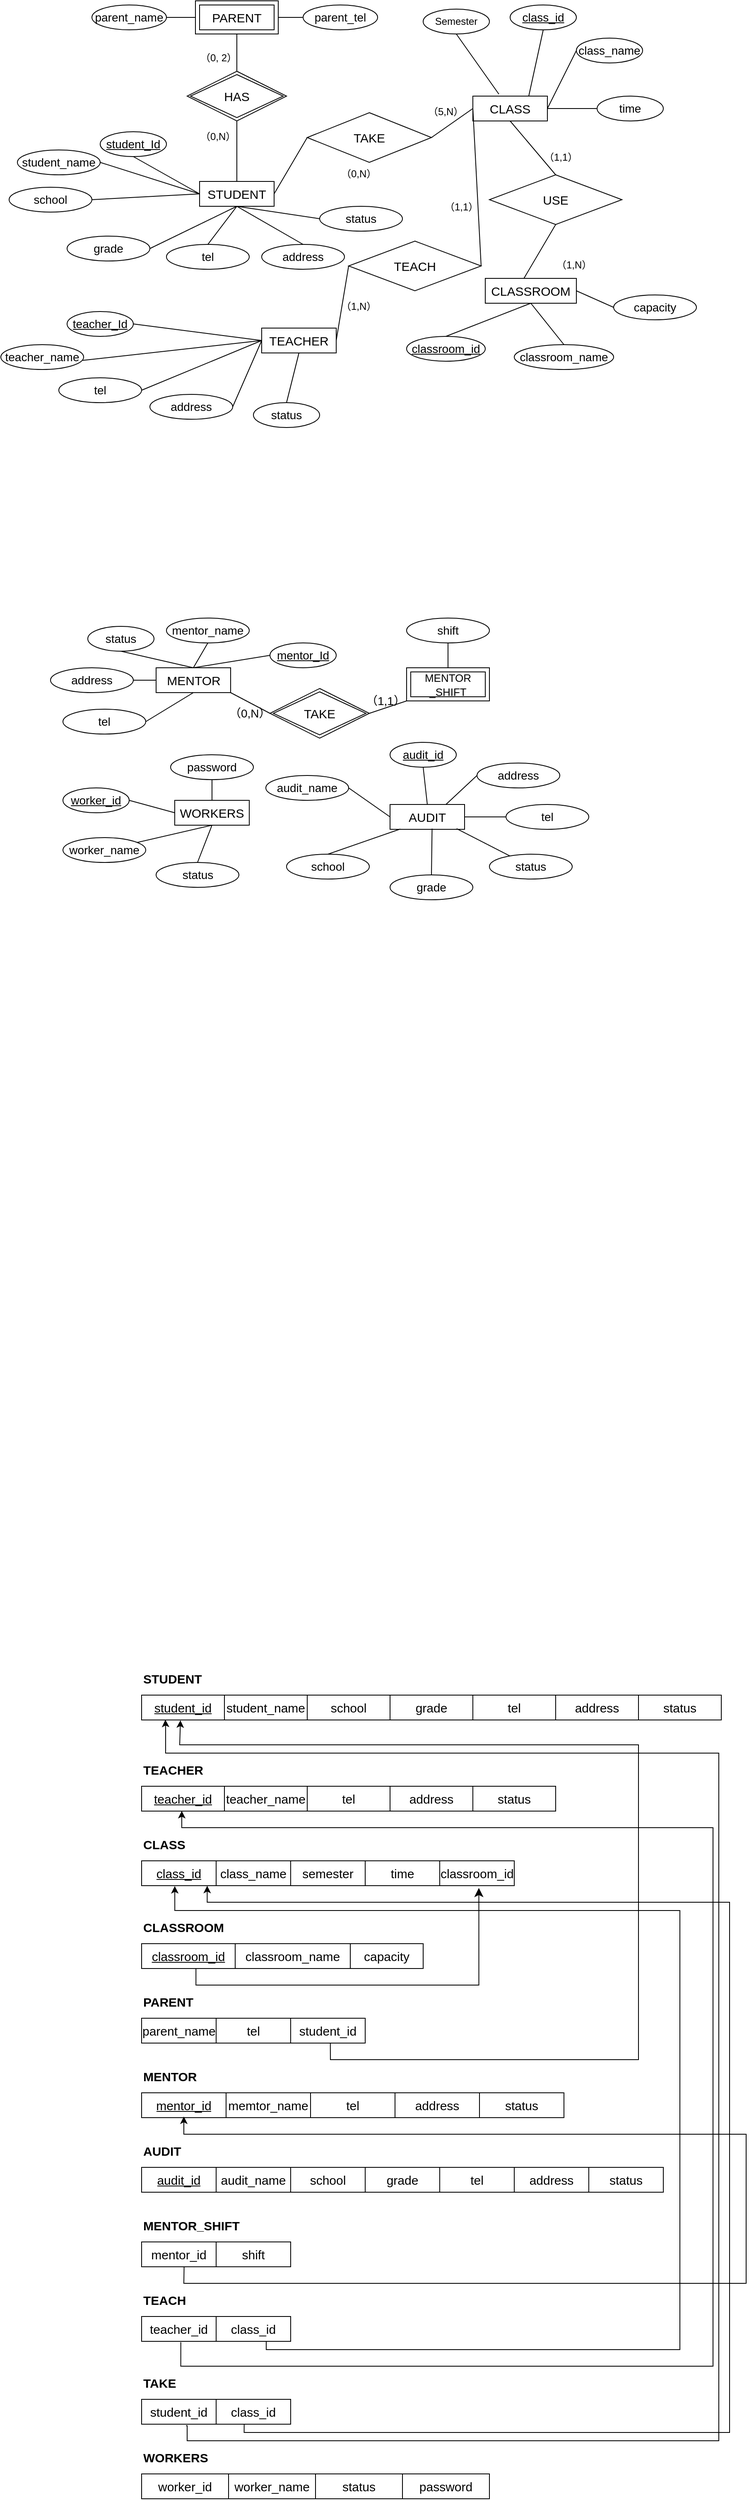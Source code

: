 <mxfile version="25.0.1">
  <diagram name="第 1 页" id="YZJgM_QNRQ_rqV0jffy0">
    <mxGraphModel dx="717" dy="748" grid="1" gridSize="10" guides="1" tooltips="1" connect="1" arrows="1" fold="1" page="1" pageScale="1" pageWidth="1100" pageHeight="850" background="#FFFFFF" math="0" shadow="0">
      <root>
        <mxCell id="0" />
        <mxCell id="1" parent="0" />
        <mxCell id="su5PDg1l_TLm0L7Ap9I_-8" value="&lt;font style=&quot;font-size: 15px;&quot;&gt;STUDENT&lt;/font&gt;" style="rounded=0;whiteSpace=wrap;html=1;" parent="1" vertex="1">
          <mxGeometry x="240" y="363" width="90" height="30" as="geometry" />
        </mxCell>
        <mxCell id="su5PDg1l_TLm0L7Ap9I_-15" value="Semester" style="ellipse;whiteSpace=wrap;html=1;" parent="1" vertex="1">
          <mxGeometry x="510" y="155" width="80" height="30" as="geometry" />
        </mxCell>
        <mxCell id="su5PDg1l_TLm0L7Ap9I_-16" value="&lt;u&gt;&lt;font style=&quot;font-size: 14px;&quot;&gt;student_Id&lt;/font&gt;&lt;/u&gt;" style="ellipse;whiteSpace=wrap;html=1;" parent="1" vertex="1">
          <mxGeometry x="120" y="303" width="80" height="30" as="geometry" />
        </mxCell>
        <mxCell id="su5PDg1l_TLm0L7Ap9I_-1" value="&lt;font style=&quot;font-size: 15px;&quot;&gt;CLASS&lt;/font&gt;" style="rounded=0;whiteSpace=wrap;html=1;container=0;" parent="1" vertex="1">
          <mxGeometry x="570" y="260" width="90" height="30" as="geometry" />
        </mxCell>
        <mxCell id="su5PDg1l_TLm0L7Ap9I_-2" value="&lt;u&gt;&lt;font style=&quot;font-size: 14px;&quot;&gt;class_id&lt;/font&gt;&lt;/u&gt;" style="ellipse;whiteSpace=wrap;html=1;container=0;" parent="1" vertex="1">
          <mxGeometry x="615" y="150" width="80" height="30" as="geometry" />
        </mxCell>
        <mxCell id="su5PDg1l_TLm0L7Ap9I_-20" value="&lt;font style=&quot;font-size: 15px;&quot;&gt;TAKE&lt;/font&gt;" style="rhombus;whiteSpace=wrap;html=1;" parent="1" vertex="1">
          <mxGeometry x="370" y="280" width="150" height="60" as="geometry" />
        </mxCell>
        <mxCell id="su5PDg1l_TLm0L7Ap9I_-22" value="&lt;font style=&quot;font-size: 15px;&quot;&gt;TEACH&lt;/font&gt;" style="rhombus;whiteSpace=wrap;html=1;" parent="1" vertex="1">
          <mxGeometry x="420" y="435" width="160" height="60" as="geometry" />
        </mxCell>
        <mxCell id="su5PDg1l_TLm0L7Ap9I_-23" value="&lt;font style=&quot;font-size: 14px;&quot;&gt;time&lt;/font&gt;" style="ellipse;whiteSpace=wrap;html=1;container=0;" parent="1" vertex="1">
          <mxGeometry x="720" y="260" width="80" height="30" as="geometry" />
        </mxCell>
        <mxCell id="su5PDg1l_TLm0L7Ap9I_-27" value="" style="endArrow=none;html=1;rounded=0;exitX=1;exitY=0.5;exitDx=0;exitDy=0;entryX=0;entryY=0.5;entryDx=0;entryDy=0;" parent="1" source="su5PDg1l_TLm0L7Ap9I_-8" target="su5PDg1l_TLm0L7Ap9I_-20" edge="1">
          <mxGeometry width="50" height="50" relative="1" as="geometry">
            <mxPoint x="450" y="393" as="sourcePoint" />
            <mxPoint x="500" y="343" as="targetPoint" />
          </mxGeometry>
        </mxCell>
        <mxCell id="su5PDg1l_TLm0L7Ap9I_-28" value="" style="endArrow=none;html=1;rounded=0;entryX=1;entryY=0.5;entryDx=0;entryDy=0;exitX=0;exitY=0.5;exitDx=0;exitDy=0;" parent="1" source="su5PDg1l_TLm0L7Ap9I_-1" target="su5PDg1l_TLm0L7Ap9I_-20" edge="1">
          <mxGeometry width="50" height="50" relative="1" as="geometry">
            <mxPoint x="450" y="393" as="sourcePoint" />
            <mxPoint x="500" y="343" as="targetPoint" />
          </mxGeometry>
        </mxCell>
        <mxCell id="su5PDg1l_TLm0L7Ap9I_-30" value="" style="endArrow=none;html=1;rounded=0;exitX=1;exitY=0.5;exitDx=0;exitDy=0;entryX=0;entryY=0.5;entryDx=0;entryDy=0;" parent="1" source="su5PDg1l_TLm0L7Ap9I_-22" target="su5PDg1l_TLm0L7Ap9I_-1" edge="1">
          <mxGeometry width="50" height="50" relative="1" as="geometry">
            <mxPoint x="450" y="393" as="sourcePoint" />
            <mxPoint x="500" y="343" as="targetPoint" />
          </mxGeometry>
        </mxCell>
        <mxCell id="su5PDg1l_TLm0L7Ap9I_-32" value="" style="endArrow=none;html=1;rounded=0;exitX=0;exitY=0.5;exitDx=0;exitDy=0;entryX=0.5;entryY=1;entryDx=0;entryDy=0;" parent="1" source="su5PDg1l_TLm0L7Ap9I_-8" target="su5PDg1l_TLm0L7Ap9I_-16" edge="1">
          <mxGeometry width="50" height="50" relative="1" as="geometry">
            <mxPoint x="450" y="393" as="sourcePoint" />
            <mxPoint x="500" y="343" as="targetPoint" />
          </mxGeometry>
        </mxCell>
        <mxCell id="su5PDg1l_TLm0L7Ap9I_-33" value="" style="endArrow=none;html=1;rounded=0;exitX=0.35;exitY=-0.075;exitDx=0;exitDy=0;entryX=0.5;entryY=1;entryDx=0;entryDy=0;exitPerimeter=0;" parent="1" source="su5PDg1l_TLm0L7Ap9I_-1" target="su5PDg1l_TLm0L7Ap9I_-15" edge="1">
          <mxGeometry width="50" height="50" relative="1" as="geometry">
            <mxPoint x="870" y="260" as="sourcePoint" />
            <mxPoint x="560" y="285" as="targetPoint" />
          </mxGeometry>
        </mxCell>
        <mxCell id="su5PDg1l_TLm0L7Ap9I_-34" value="" style="endArrow=none;html=1;rounded=0;exitX=0.75;exitY=0;exitDx=0;exitDy=0;entryX=0.5;entryY=1;entryDx=0;entryDy=0;" parent="1" source="su5PDg1l_TLm0L7Ap9I_-1" target="su5PDg1l_TLm0L7Ap9I_-2" edge="1">
          <mxGeometry width="50" height="50" relative="1" as="geometry">
            <mxPoint x="870" y="260" as="sourcePoint" />
            <mxPoint x="930" y="220" as="targetPoint" />
          </mxGeometry>
        </mxCell>
        <mxCell id="su5PDg1l_TLm0L7Ap9I_-36" value="" style="endArrow=none;html=1;rounded=0;exitX=1;exitY=0.5;exitDx=0;exitDy=0;entryX=0;entryY=0.5;entryDx=0;entryDy=0;" parent="1" source="su5PDg1l_TLm0L7Ap9I_-1" target="su5PDg1l_TLm0L7Ap9I_-23" edge="1">
          <mxGeometry width="50" height="50" relative="1" as="geometry">
            <mxPoint x="870" y="260" as="sourcePoint" />
            <mxPoint x="950" y="240" as="targetPoint" />
          </mxGeometry>
        </mxCell>
        <mxCell id="su5PDg1l_TLm0L7Ap9I_-37" value="" style="endArrow=none;html=1;rounded=0;exitX=0.5;exitY=1;exitDx=0;exitDy=0;entryX=0.5;entryY=0;entryDx=0;entryDy=0;" parent="1" source="su5PDg1l_TLm0L7Ap9I_-1" target="Pghm_PCXs0bWWb-cuDt3-39" edge="1">
          <mxGeometry width="50" height="50" relative="1" as="geometry">
            <mxPoint x="840" y="408" as="sourcePoint" />
            <mxPoint x="767.5" y="453" as="targetPoint" />
          </mxGeometry>
        </mxCell>
        <mxCell id="su5PDg1l_TLm0L7Ap9I_-38" value="&lt;font&gt;STUDENT&lt;/font&gt;" style="text;strokeColor=none;fillColor=none;html=1;fontSize=15;fontStyle=1;verticalAlign=middle;align=left;" parent="1" vertex="1">
          <mxGeometry x="170" y="2150" width="100" height="40" as="geometry" />
        </mxCell>
        <mxCell id="su5PDg1l_TLm0L7Ap9I_-44" value="" style="shape=table;startSize=0;container=1;collapsible=0;childLayout=tableLayout;fontSize=15;" parent="1" vertex="1">
          <mxGeometry x="170" y="2190" width="700" height="30" as="geometry" />
        </mxCell>
        <mxCell id="su5PDg1l_TLm0L7Ap9I_-45" value="" style="shape=tableRow;horizontal=0;startSize=0;swimlaneHead=0;swimlaneBody=0;strokeColor=inherit;top=0;left=0;bottom=0;right=0;collapsible=0;dropTarget=0;fillColor=none;points=[[0,0.5],[1,0.5]];portConstraint=eastwest;fontSize=15;" parent="su5PDg1l_TLm0L7Ap9I_-44" vertex="1">
          <mxGeometry width="700" height="30" as="geometry" />
        </mxCell>
        <mxCell id="su5PDg1l_TLm0L7Ap9I_-46" value="&lt;font&gt;&lt;u&gt;student_id&lt;/u&gt;&lt;/font&gt;" style="shape=partialRectangle;html=1;whiteSpace=wrap;connectable=0;strokeColor=inherit;overflow=hidden;fillColor=none;top=0;left=0;bottom=0;right=0;pointerEvents=1;fontSize=15;" parent="su5PDg1l_TLm0L7Ap9I_-45" vertex="1">
          <mxGeometry width="100" height="30" as="geometry">
            <mxRectangle width="100" height="30" as="alternateBounds" />
          </mxGeometry>
        </mxCell>
        <mxCell id="gSTcRpvYbXPPoBZ5fAX7-35" value="&lt;span&gt;student_name&lt;/span&gt;" style="shape=partialRectangle;html=1;whiteSpace=wrap;connectable=0;strokeColor=inherit;overflow=hidden;fillColor=none;top=0;left=0;bottom=0;right=0;pointerEvents=1;fontSize=15;" parent="su5PDg1l_TLm0L7Ap9I_-45" vertex="1">
          <mxGeometry x="100" width="100" height="30" as="geometry">
            <mxRectangle width="100" height="30" as="alternateBounds" />
          </mxGeometry>
        </mxCell>
        <mxCell id="gSTcRpvYbXPPoBZ5fAX7-36" value="&lt;span&gt;school&lt;/span&gt;" style="shape=partialRectangle;html=1;whiteSpace=wrap;connectable=0;strokeColor=inherit;overflow=hidden;fillColor=none;top=0;left=0;bottom=0;right=0;pointerEvents=1;fontSize=15;" parent="su5PDg1l_TLm0L7Ap9I_-45" vertex="1">
          <mxGeometry x="200" width="100" height="30" as="geometry">
            <mxRectangle width="100" height="30" as="alternateBounds" />
          </mxGeometry>
        </mxCell>
        <mxCell id="gSTcRpvYbXPPoBZ5fAX7-37" value="&lt;span&gt;grade&lt;/span&gt;" style="shape=partialRectangle;html=1;whiteSpace=wrap;connectable=0;strokeColor=inherit;overflow=hidden;fillColor=none;top=0;left=0;bottom=0;right=0;pointerEvents=1;fontSize=15;" parent="su5PDg1l_TLm0L7Ap9I_-45" vertex="1">
          <mxGeometry x="300" width="100" height="30" as="geometry">
            <mxRectangle width="100" height="30" as="alternateBounds" />
          </mxGeometry>
        </mxCell>
        <mxCell id="gSTcRpvYbXPPoBZ5fAX7-38" value="&lt;span&gt;tel&lt;/span&gt;" style="shape=partialRectangle;html=1;whiteSpace=wrap;connectable=0;strokeColor=inherit;overflow=hidden;fillColor=none;top=0;left=0;bottom=0;right=0;pointerEvents=1;fontSize=15;" parent="su5PDg1l_TLm0L7Ap9I_-45" vertex="1">
          <mxGeometry x="400" width="100" height="30" as="geometry">
            <mxRectangle width="100" height="30" as="alternateBounds" />
          </mxGeometry>
        </mxCell>
        <mxCell id="gSTcRpvYbXPPoBZ5fAX7-39" value="&lt;span&gt;address&lt;/span&gt;" style="shape=partialRectangle;html=1;whiteSpace=wrap;connectable=0;strokeColor=inherit;overflow=hidden;fillColor=none;top=0;left=0;bottom=0;right=0;pointerEvents=1;fontSize=15;" parent="su5PDg1l_TLm0L7Ap9I_-45" vertex="1">
          <mxGeometry x="500" width="100" height="30" as="geometry">
            <mxRectangle width="100" height="30" as="alternateBounds" />
          </mxGeometry>
        </mxCell>
        <mxCell id="gSTcRpvYbXPPoBZ5fAX7-40" value="&lt;span&gt;status&lt;/span&gt;" style="shape=partialRectangle;html=1;whiteSpace=wrap;connectable=0;strokeColor=inherit;overflow=hidden;fillColor=none;top=0;left=0;bottom=0;right=0;pointerEvents=1;fontSize=15;" parent="su5PDg1l_TLm0L7Ap9I_-45" vertex="1">
          <mxGeometry x="600" width="100" height="30" as="geometry">
            <mxRectangle width="100" height="30" as="alternateBounds" />
          </mxGeometry>
        </mxCell>
        <mxCell id="su5PDg1l_TLm0L7Ap9I_-114" value="&lt;span&gt;TEACHER&lt;/span&gt;" style="text;strokeColor=none;fillColor=none;html=1;fontSize=15;fontStyle=1;verticalAlign=middle;align=left;" parent="1" vertex="1">
          <mxGeometry x="170" y="2260" width="100" height="40" as="geometry" />
        </mxCell>
        <mxCell id="su5PDg1l_TLm0L7Ap9I_-115" value="" style="shape=table;startSize=0;container=1;collapsible=0;childLayout=tableLayout;fontSize=15;" parent="1" vertex="1">
          <mxGeometry x="170" y="2300" width="500" height="30" as="geometry" />
        </mxCell>
        <mxCell id="su5PDg1l_TLm0L7Ap9I_-116" value="" style="shape=tableRow;horizontal=0;startSize=0;swimlaneHead=0;swimlaneBody=0;strokeColor=inherit;top=0;left=0;bottom=0;right=0;collapsible=0;dropTarget=0;fillColor=none;points=[[0,0.5],[1,0.5]];portConstraint=eastwest;fontSize=15;" parent="su5PDg1l_TLm0L7Ap9I_-115" vertex="1">
          <mxGeometry width="500" height="30" as="geometry" />
        </mxCell>
        <mxCell id="su5PDg1l_TLm0L7Ap9I_-117" value="&lt;font&gt;&lt;u&gt;teacher_id&lt;/u&gt;&lt;/font&gt;" style="shape=partialRectangle;html=1;whiteSpace=wrap;connectable=0;strokeColor=inherit;overflow=hidden;fillColor=none;top=0;left=0;bottom=0;right=0;pointerEvents=1;fontSize=15;" parent="su5PDg1l_TLm0L7Ap9I_-116" vertex="1">
          <mxGeometry width="100" height="30" as="geometry">
            <mxRectangle width="100" height="30" as="alternateBounds" />
          </mxGeometry>
        </mxCell>
        <mxCell id="su5PDg1l_TLm0L7Ap9I_-118" value="teacher_name" style="shape=partialRectangle;html=1;whiteSpace=wrap;connectable=0;strokeColor=inherit;overflow=hidden;fillColor=none;top=0;left=0;bottom=0;right=0;pointerEvents=1;fontSize=15;" parent="su5PDg1l_TLm0L7Ap9I_-116" vertex="1">
          <mxGeometry x="100" width="100" height="30" as="geometry">
            <mxRectangle width="100" height="30" as="alternateBounds" />
          </mxGeometry>
        </mxCell>
        <mxCell id="su5PDg1l_TLm0L7Ap9I_-119" value="tel" style="shape=partialRectangle;html=1;whiteSpace=wrap;connectable=0;strokeColor=inherit;overflow=hidden;fillColor=none;top=0;left=0;bottom=0;right=0;pointerEvents=1;fontSize=15;" parent="su5PDg1l_TLm0L7Ap9I_-116" vertex="1">
          <mxGeometry x="200" width="100" height="30" as="geometry">
            <mxRectangle width="100" height="30" as="alternateBounds" />
          </mxGeometry>
        </mxCell>
        <mxCell id="su5PDg1l_TLm0L7Ap9I_-143" value="address" style="shape=partialRectangle;html=1;whiteSpace=wrap;connectable=0;strokeColor=inherit;overflow=hidden;fillColor=none;top=0;left=0;bottom=0;right=0;pointerEvents=1;fontSize=15;" parent="su5PDg1l_TLm0L7Ap9I_-116" vertex="1">
          <mxGeometry x="300" width="100" height="30" as="geometry">
            <mxRectangle width="100" height="30" as="alternateBounds" />
          </mxGeometry>
        </mxCell>
        <mxCell id="gSTcRpvYbXPPoBZ5fAX7-41" value="status" style="shape=partialRectangle;html=1;whiteSpace=wrap;connectable=0;strokeColor=inherit;overflow=hidden;fillColor=none;top=0;left=0;bottom=0;right=0;pointerEvents=1;fontSize=15;" parent="su5PDg1l_TLm0L7Ap9I_-116" vertex="1">
          <mxGeometry x="400" width="100" height="30" as="geometry">
            <mxRectangle width="100" height="30" as="alternateBounds" />
          </mxGeometry>
        </mxCell>
        <mxCell id="su5PDg1l_TLm0L7Ap9I_-120" value="&lt;span&gt;CLASS&lt;/span&gt;" style="text;strokeColor=none;fillColor=none;html=1;fontSize=15;fontStyle=1;verticalAlign=middle;align=left;" parent="1" vertex="1">
          <mxGeometry x="170" y="2350" width="100" height="40" as="geometry" />
        </mxCell>
        <mxCell id="su5PDg1l_TLm0L7Ap9I_-121" value="" style="shape=table;startSize=0;container=1;collapsible=0;childLayout=tableLayout;fontSize=15;" parent="1" vertex="1">
          <mxGeometry x="170" y="2390" width="450" height="30" as="geometry" />
        </mxCell>
        <mxCell id="su5PDg1l_TLm0L7Ap9I_-122" value="" style="shape=tableRow;horizontal=0;startSize=0;swimlaneHead=0;swimlaneBody=0;strokeColor=inherit;top=0;left=0;bottom=0;right=0;collapsible=0;dropTarget=0;fillColor=none;points=[[0,0.5],[1,0.5]];portConstraint=eastwest;fontSize=15;" parent="su5PDg1l_TLm0L7Ap9I_-121" vertex="1">
          <mxGeometry width="450" height="30" as="geometry" />
        </mxCell>
        <mxCell id="su5PDg1l_TLm0L7Ap9I_-123" value="&lt;font&gt;&lt;u&gt;class_id&lt;/u&gt;&lt;/font&gt;" style="shape=partialRectangle;html=1;whiteSpace=wrap;connectable=0;strokeColor=inherit;overflow=hidden;fillColor=none;top=0;left=0;bottom=0;right=0;pointerEvents=1;fontSize=15;" parent="su5PDg1l_TLm0L7Ap9I_-122" vertex="1">
          <mxGeometry width="90" height="30" as="geometry">
            <mxRectangle width="90" height="30" as="alternateBounds" />
          </mxGeometry>
        </mxCell>
        <mxCell id="su5PDg1l_TLm0L7Ap9I_-124" value="class_name" style="shape=partialRectangle;html=1;whiteSpace=wrap;connectable=0;strokeColor=inherit;overflow=hidden;fillColor=none;top=0;left=0;bottom=0;right=0;pointerEvents=1;fontSize=15;" parent="su5PDg1l_TLm0L7Ap9I_-122" vertex="1">
          <mxGeometry x="90" width="90" height="30" as="geometry">
            <mxRectangle width="90" height="30" as="alternateBounds" />
          </mxGeometry>
        </mxCell>
        <mxCell id="su5PDg1l_TLm0L7Ap9I_-125" value="semester" style="shape=partialRectangle;html=1;whiteSpace=wrap;connectable=0;strokeColor=inherit;overflow=hidden;fillColor=none;top=0;left=0;bottom=0;right=0;pointerEvents=1;fontSize=15;" parent="su5PDg1l_TLm0L7Ap9I_-122" vertex="1">
          <mxGeometry x="180" width="90" height="30" as="geometry">
            <mxRectangle width="90" height="30" as="alternateBounds" />
          </mxGeometry>
        </mxCell>
        <mxCell id="su5PDg1l_TLm0L7Ap9I_-132" value="time" style="shape=partialRectangle;html=1;whiteSpace=wrap;connectable=0;strokeColor=inherit;overflow=hidden;fillColor=none;top=0;left=0;bottom=0;right=0;pointerEvents=1;fontSize=15;" parent="su5PDg1l_TLm0L7Ap9I_-122" vertex="1">
          <mxGeometry x="270" width="90" height="30" as="geometry">
            <mxRectangle width="90" height="30" as="alternateBounds" />
          </mxGeometry>
        </mxCell>
        <mxCell id="IY9oTwFc11nfq3ERBN3V-43" value="classroom_id" style="shape=partialRectangle;html=1;whiteSpace=wrap;connectable=0;strokeColor=inherit;overflow=hidden;fillColor=none;top=0;left=0;bottom=0;right=0;pointerEvents=1;fontSize=15;" vertex="1" parent="su5PDg1l_TLm0L7Ap9I_-122">
          <mxGeometry x="360" width="90" height="30" as="geometry">
            <mxRectangle width="90" height="30" as="alternateBounds" />
          </mxGeometry>
        </mxCell>
        <mxCell id="su5PDg1l_TLm0L7Ap9I_-126" value="&lt;font&gt;CLASSROOM&lt;/font&gt;" style="text;strokeColor=none;fillColor=none;html=1;fontSize=15;fontStyle=1;verticalAlign=middle;align=left;" parent="1" vertex="1">
          <mxGeometry x="170" y="2450" width="100" height="40" as="geometry" />
        </mxCell>
        <mxCell id="su5PDg1l_TLm0L7Ap9I_-127" value="" style="shape=table;startSize=0;container=1;collapsible=0;childLayout=tableLayout;fontSize=15;" parent="1" vertex="1">
          <mxGeometry x="170" y="2490" width="340" height="30" as="geometry" />
        </mxCell>
        <mxCell id="su5PDg1l_TLm0L7Ap9I_-128" value="" style="shape=tableRow;horizontal=0;startSize=0;swimlaneHead=0;swimlaneBody=0;strokeColor=inherit;top=0;left=0;bottom=0;right=0;collapsible=0;dropTarget=0;fillColor=none;points=[[0,0.5],[1,0.5]];portConstraint=eastwest;fontSize=15;" parent="su5PDg1l_TLm0L7Ap9I_-127" vertex="1">
          <mxGeometry width="340" height="30" as="geometry" />
        </mxCell>
        <mxCell id="su5PDg1l_TLm0L7Ap9I_-129" value="&lt;font&gt;&lt;u&gt;classroom_id&lt;/u&gt;&lt;/font&gt;" style="shape=partialRectangle;html=1;whiteSpace=wrap;connectable=0;strokeColor=inherit;overflow=hidden;fillColor=none;top=0;left=0;bottom=0;right=0;pointerEvents=1;fontSize=15;" parent="su5PDg1l_TLm0L7Ap9I_-128" vertex="1">
          <mxGeometry width="113" height="30" as="geometry">
            <mxRectangle width="113" height="30" as="alternateBounds" />
          </mxGeometry>
        </mxCell>
        <mxCell id="su5PDg1l_TLm0L7Ap9I_-130" value="classroom_name" style="shape=partialRectangle;html=1;whiteSpace=wrap;connectable=0;strokeColor=inherit;overflow=hidden;fillColor=none;top=0;left=0;bottom=0;right=0;pointerEvents=1;fontSize=15;" parent="su5PDg1l_TLm0L7Ap9I_-128" vertex="1">
          <mxGeometry x="113" width="139" height="30" as="geometry">
            <mxRectangle width="139" height="30" as="alternateBounds" />
          </mxGeometry>
        </mxCell>
        <mxCell id="su5PDg1l_TLm0L7Ap9I_-131" value="capacity" style="shape=partialRectangle;html=1;whiteSpace=wrap;connectable=0;strokeColor=inherit;overflow=hidden;fillColor=none;top=0;left=0;bottom=0;right=0;pointerEvents=1;fontSize=15;" parent="su5PDg1l_TLm0L7Ap9I_-128" vertex="1">
          <mxGeometry x="252" width="88" height="30" as="geometry">
            <mxRectangle width="88" height="30" as="alternateBounds" />
          </mxGeometry>
        </mxCell>
        <mxCell id="Pghm_PCXs0bWWb-cuDt3-1" value="&lt;font style=&quot;font-size: 15px;&quot;&gt;TEACHER&lt;/font&gt;" style="rounded=0;whiteSpace=wrap;html=1;" parent="1" vertex="1">
          <mxGeometry x="315" y="540" width="90" height="30" as="geometry" />
        </mxCell>
        <mxCell id="Pghm_PCXs0bWWb-cuDt3-2" value="&lt;font style=&quot;font-size: 15px;&quot;&gt;CLASSROOM&lt;/font&gt;" style="rounded=0;whiteSpace=wrap;html=1;container=0;" parent="1" vertex="1">
          <mxGeometry x="585" y="480" width="110" height="30" as="geometry" />
        </mxCell>
        <mxCell id="Pghm_PCXs0bWWb-cuDt3-3" value="&lt;font style=&quot;font-size: 15px;&quot;&gt;MENTOR&lt;/font&gt;" style="rounded=0;whiteSpace=wrap;html=1;fontSize=14;" parent="1" vertex="1">
          <mxGeometry x="187.5" y="950" width="90" height="30" as="geometry" />
        </mxCell>
        <mxCell id="Pghm_PCXs0bWWb-cuDt3-4" value="&lt;font style=&quot;font-size: 15px;&quot;&gt;AUDIT&lt;/font&gt;" style="rounded=0;whiteSpace=wrap;html=1;fontSize=14;" parent="1" vertex="1">
          <mxGeometry x="470" y="1115" width="90" height="30" as="geometry" />
        </mxCell>
        <mxCell id="Pghm_PCXs0bWWb-cuDt3-5" value="&lt;font style=&quot;font-size: 14px;&quot;&gt;student_name&lt;/font&gt;" style="ellipse;whiteSpace=wrap;html=1;" parent="1" vertex="1">
          <mxGeometry x="20" y="325" width="100" height="30" as="geometry" />
        </mxCell>
        <mxCell id="Pghm_PCXs0bWWb-cuDt3-6" value="&lt;font style=&quot;font-size: 14px;&quot;&gt;school&lt;/font&gt;" style="ellipse;whiteSpace=wrap;html=1;" parent="1" vertex="1">
          <mxGeometry x="10" y="370" width="100" height="30" as="geometry" />
        </mxCell>
        <mxCell id="Pghm_PCXs0bWWb-cuDt3-7" value="&lt;font style=&quot;font-size: 14px;&quot;&gt;grade&lt;/font&gt;" style="ellipse;whiteSpace=wrap;html=1;" parent="1" vertex="1">
          <mxGeometry x="80" y="429" width="100" height="30" as="geometry" />
        </mxCell>
        <mxCell id="Pghm_PCXs0bWWb-cuDt3-8" value="&lt;font style=&quot;font-size: 14px;&quot;&gt;tel&lt;/font&gt;" style="ellipse;whiteSpace=wrap;html=1;" parent="1" vertex="1">
          <mxGeometry x="200" y="439" width="100" height="30" as="geometry" />
        </mxCell>
        <mxCell id="Pghm_PCXs0bWWb-cuDt3-9" value="&lt;font style=&quot;font-size: 14px;&quot;&gt;address&lt;/font&gt;" style="ellipse;whiteSpace=wrap;html=1;" parent="1" vertex="1">
          <mxGeometry x="315" y="439" width="100" height="30" as="geometry" />
        </mxCell>
        <mxCell id="Pghm_PCXs0bWWb-cuDt3-11" value="&lt;font style=&quot;font-size: 14px;&quot;&gt;parent_name&lt;/font&gt;" style="ellipse;whiteSpace=wrap;html=1;" parent="1" vertex="1">
          <mxGeometry x="110" y="150" width="90" height="30" as="geometry" />
        </mxCell>
        <mxCell id="Pghm_PCXs0bWWb-cuDt3-12" value="&lt;font style=&quot;font-size: 14px;&quot;&gt;parent_tel&lt;/font&gt;" style="ellipse;whiteSpace=wrap;html=1;" parent="1" vertex="1">
          <mxGeometry x="365" y="150" width="90" height="30" as="geometry" />
        </mxCell>
        <mxCell id="Pghm_PCXs0bWWb-cuDt3-13" value="&lt;u&gt;&lt;font style=&quot;font-size: 14px;&quot;&gt;teacher_Id&lt;/font&gt;&lt;/u&gt;" style="ellipse;whiteSpace=wrap;html=1;" parent="1" vertex="1">
          <mxGeometry x="80" y="520" width="80" height="30" as="geometry" />
        </mxCell>
        <mxCell id="Pghm_PCXs0bWWb-cuDt3-14" value="&lt;font style=&quot;font-size: 14px;&quot;&gt;teacher_name&lt;/font&gt;" style="ellipse;whiteSpace=wrap;html=1;" parent="1" vertex="1">
          <mxGeometry y="560" width="100" height="30" as="geometry" />
        </mxCell>
        <mxCell id="Pghm_PCXs0bWWb-cuDt3-15" value="&lt;font style=&quot;font-size: 14px;&quot;&gt;tel&lt;/font&gt;" style="ellipse;whiteSpace=wrap;html=1;" parent="1" vertex="1">
          <mxGeometry x="70" y="600" width="100" height="30" as="geometry" />
        </mxCell>
        <mxCell id="Pghm_PCXs0bWWb-cuDt3-16" value="&lt;font style=&quot;font-size: 14px;&quot;&gt;address&lt;/font&gt;" style="ellipse;whiteSpace=wrap;html=1;" parent="1" vertex="1">
          <mxGeometry x="180" y="620" width="100" height="30" as="geometry" />
        </mxCell>
        <mxCell id="Pghm_PCXs0bWWb-cuDt3-17" value="&lt;u&gt;mentor_Id&lt;/u&gt;" style="ellipse;whiteSpace=wrap;html=1;fontSize=14;" parent="1" vertex="1">
          <mxGeometry x="325" y="920" width="80" height="30" as="geometry" />
        </mxCell>
        <mxCell id="Pghm_PCXs0bWWb-cuDt3-18" value="&lt;font&gt;mentor_name&lt;/font&gt;" style="ellipse;whiteSpace=wrap;html=1;fontSize=14;" parent="1" vertex="1">
          <mxGeometry x="200" y="890" width="100" height="30" as="geometry" />
        </mxCell>
        <mxCell id="Pghm_PCXs0bWWb-cuDt3-19" value="tel" style="ellipse;whiteSpace=wrap;html=1;fontSize=14;" parent="1" vertex="1">
          <mxGeometry x="75" y="1000" width="100" height="30" as="geometry" />
        </mxCell>
        <mxCell id="Pghm_PCXs0bWWb-cuDt3-20" value="address" style="ellipse;whiteSpace=wrap;html=1;fontSize=14;" parent="1" vertex="1">
          <mxGeometry x="60" y="950" width="100" height="30" as="geometry" />
        </mxCell>
        <mxCell id="Pghm_PCXs0bWWb-cuDt3-26" value="&lt;u&gt;audit_id&lt;/u&gt;" style="ellipse;whiteSpace=wrap;html=1;fontSize=14;" parent="1" vertex="1">
          <mxGeometry x="470" y="1040" width="80" height="30" as="geometry" />
        </mxCell>
        <mxCell id="Pghm_PCXs0bWWb-cuDt3-27" value="audit_name" style="ellipse;whiteSpace=wrap;html=1;fontSize=14;" parent="1" vertex="1">
          <mxGeometry x="320" y="1080" width="100" height="30" as="geometry" />
        </mxCell>
        <mxCell id="Pghm_PCXs0bWWb-cuDt3-28" value="school" style="ellipse;whiteSpace=wrap;html=1;fontSize=14;" parent="1" vertex="1">
          <mxGeometry x="345" y="1175" width="100" height="30" as="geometry" />
        </mxCell>
        <mxCell id="Pghm_PCXs0bWWb-cuDt3-29" value="grade" style="ellipse;whiteSpace=wrap;html=1;fontSize=14;" parent="1" vertex="1">
          <mxGeometry x="470" y="1200" width="100" height="30" as="geometry" />
        </mxCell>
        <mxCell id="Pghm_PCXs0bWWb-cuDt3-30" value="tel" style="ellipse;whiteSpace=wrap;html=1;fontSize=14;" parent="1" vertex="1">
          <mxGeometry x="610" y="1115" width="100" height="30" as="geometry" />
        </mxCell>
        <mxCell id="Pghm_PCXs0bWWb-cuDt3-31" value="address" style="ellipse;whiteSpace=wrap;html=1;fontSize=14;" parent="1" vertex="1">
          <mxGeometry x="575" y="1065" width="100" height="30" as="geometry" />
        </mxCell>
        <mxCell id="Pghm_PCXs0bWWb-cuDt3-33" value="status" style="ellipse;whiteSpace=wrap;html=1;fontSize=14;" parent="1" vertex="1">
          <mxGeometry x="590" y="1175" width="100" height="30" as="geometry" />
        </mxCell>
        <mxCell id="Pghm_PCXs0bWWb-cuDt3-35" value="&lt;u&gt;&lt;font style=&quot;font-size: 14px;&quot;&gt;classroom_id&lt;/font&gt;&lt;/u&gt;" style="ellipse;whiteSpace=wrap;html=1;" parent="1" vertex="1">
          <mxGeometry x="490" y="550" width="95" height="30" as="geometry" />
        </mxCell>
        <mxCell id="Pghm_PCXs0bWWb-cuDt3-36" value="&lt;font style=&quot;font-size: 14px;&quot;&gt;classroom_name&lt;/font&gt;" style="ellipse;whiteSpace=wrap;html=1;" parent="1" vertex="1">
          <mxGeometry x="620" y="560" width="120" height="30" as="geometry" />
        </mxCell>
        <mxCell id="Pghm_PCXs0bWWb-cuDt3-37" value="&lt;font style=&quot;font-size: 14px;&quot;&gt;capacity&lt;/font&gt;" style="ellipse;whiteSpace=wrap;html=1;" parent="1" vertex="1">
          <mxGeometry x="740" y="500" width="100" height="30" as="geometry" />
        </mxCell>
        <mxCell id="Pghm_PCXs0bWWb-cuDt3-39" value="&lt;font style=&quot;font-size: 15px;&quot;&gt;USE&lt;/font&gt;" style="rhombus;whiteSpace=wrap;html=1;" parent="1" vertex="1">
          <mxGeometry x="590" y="355" width="160" height="60" as="geometry" />
        </mxCell>
        <mxCell id="Pghm_PCXs0bWWb-cuDt3-41" value="" style="endArrow=none;html=1;rounded=0;exitX=0.5;exitY=1;exitDx=0;exitDy=0;entryX=0.423;entryY=0.008;entryDx=0;entryDy=0;entryPerimeter=0;" parent="1" source="Pghm_PCXs0bWWb-cuDt3-39" target="Pghm_PCXs0bWWb-cuDt3-2" edge="1">
          <mxGeometry width="50" height="50" relative="1" as="geometry">
            <mxPoint x="797.5" y="563" as="sourcePoint" />
            <mxPoint x="922.5" y="693" as="targetPoint" />
          </mxGeometry>
        </mxCell>
        <mxCell id="Pghm_PCXs0bWWb-cuDt3-49" value="&lt;font style=&quot;font-size: 15px;&quot;&gt;HAS&lt;/font&gt;" style="shape=rhombus;double=1;perimeter=rhombusPerimeter;whiteSpace=wrap;html=1;align=center;" parent="1" vertex="1">
          <mxGeometry x="225" y="230" width="120" height="60" as="geometry" />
        </mxCell>
        <mxCell id="Pghm_PCXs0bWWb-cuDt3-50" value="&lt;font style=&quot;font-size: 15px;&quot;&gt;PARENT&lt;/font&gt;" style="shape=ext;margin=3;double=1;whiteSpace=wrap;html=1;align=center;" parent="1" vertex="1">
          <mxGeometry x="235" y="145" width="100" height="40" as="geometry" />
        </mxCell>
        <mxCell id="Pghm_PCXs0bWWb-cuDt3-51" value="" style="endArrow=none;html=1;rounded=0;exitX=0.5;exitY=0;exitDx=0;exitDy=0;entryX=0.5;entryY=1;entryDx=0;entryDy=0;" parent="1" source="su5PDg1l_TLm0L7Ap9I_-8" target="Pghm_PCXs0bWWb-cuDt3-49" edge="1">
          <mxGeometry width="50" height="50" relative="1" as="geometry">
            <mxPoint x="250" y="388" as="sourcePoint" />
            <mxPoint x="170" y="343" as="targetPoint" />
          </mxGeometry>
        </mxCell>
        <mxCell id="Pghm_PCXs0bWWb-cuDt3-52" value="" style="endArrow=none;html=1;rounded=0;exitX=0.5;exitY=0;exitDx=0;exitDy=0;entryX=0.5;entryY=1;entryDx=0;entryDy=0;" parent="1" source="Pghm_PCXs0bWWb-cuDt3-49" target="Pghm_PCXs0bWWb-cuDt3-50" edge="1">
          <mxGeometry width="50" height="50" relative="1" as="geometry">
            <mxPoint x="230" y="368" as="sourcePoint" />
            <mxPoint x="150" y="323" as="targetPoint" />
          </mxGeometry>
        </mxCell>
        <mxCell id="Pghm_PCXs0bWWb-cuDt3-53" value="" style="endArrow=none;html=1;rounded=0;exitX=1;exitY=0.5;exitDx=0;exitDy=0;entryX=0;entryY=0.5;entryDx=0;entryDy=0;" parent="1" source="Pghm_PCXs0bWWb-cuDt3-50" target="Pghm_PCXs0bWWb-cuDt3-12" edge="1">
          <mxGeometry width="50" height="50" relative="1" as="geometry">
            <mxPoint x="240" y="200" as="sourcePoint" />
            <mxPoint x="490" y="160" as="targetPoint" />
          </mxGeometry>
        </mxCell>
        <mxCell id="Pghm_PCXs0bWWb-cuDt3-54" value="" style="endArrow=none;html=1;rounded=0;exitX=0;exitY=0.5;exitDx=0;exitDy=0;entryX=1;entryY=0.5;entryDx=0;entryDy=0;" parent="1" source="Pghm_PCXs0bWWb-cuDt3-50" target="Pghm_PCXs0bWWb-cuDt3-11" edge="1">
          <mxGeometry width="50" height="50" relative="1" as="geometry">
            <mxPoint x="170" y="160" as="sourcePoint" />
            <mxPoint x="110" y="115" as="targetPoint" />
          </mxGeometry>
        </mxCell>
        <mxCell id="Pghm_PCXs0bWWb-cuDt3-55" value="" style="endArrow=none;html=1;rounded=0;exitX=0;exitY=0.5;exitDx=0;exitDy=0;entryX=1;entryY=0.5;entryDx=0;entryDy=0;" parent="1" source="su5PDg1l_TLm0L7Ap9I_-8" target="Pghm_PCXs0bWWb-cuDt3-5" edge="1">
          <mxGeometry width="50" height="50" relative="1" as="geometry">
            <mxPoint x="210" y="200" as="sourcePoint" />
            <mxPoint x="160" y="350" as="targetPoint" />
          </mxGeometry>
        </mxCell>
        <mxCell id="Pghm_PCXs0bWWb-cuDt3-58" value="" style="endArrow=none;html=1;rounded=0;exitX=0;exitY=0.5;exitDx=0;exitDy=0;entryX=1;entryY=0.5;entryDx=0;entryDy=0;" parent="1" source="su5PDg1l_TLm0L7Ap9I_-8" target="Pghm_PCXs0bWWb-cuDt3-6" edge="1">
          <mxGeometry width="50" height="50" relative="1" as="geometry">
            <mxPoint x="250" y="388" as="sourcePoint" />
            <mxPoint x="170" y="360" as="targetPoint" />
          </mxGeometry>
        </mxCell>
        <mxCell id="Pghm_PCXs0bWWb-cuDt3-59" value="" style="endArrow=none;html=1;rounded=0;exitX=0.5;exitY=1;exitDx=0;exitDy=0;entryX=1;entryY=0.5;entryDx=0;entryDy=0;" parent="1" source="su5PDg1l_TLm0L7Ap9I_-8" target="Pghm_PCXs0bWWb-cuDt3-7" edge="1">
          <mxGeometry width="50" height="50" relative="1" as="geometry">
            <mxPoint x="260" y="398" as="sourcePoint" />
            <mxPoint x="180" y="370" as="targetPoint" />
          </mxGeometry>
        </mxCell>
        <mxCell id="Pghm_PCXs0bWWb-cuDt3-60" value="" style="endArrow=none;html=1;rounded=0;exitX=0.5;exitY=1;exitDx=0;exitDy=0;entryX=0.5;entryY=0;entryDx=0;entryDy=0;" parent="1" source="su5PDg1l_TLm0L7Ap9I_-8" target="Pghm_PCXs0bWWb-cuDt3-8" edge="1">
          <mxGeometry width="50" height="50" relative="1" as="geometry">
            <mxPoint x="270" y="408" as="sourcePoint" />
            <mxPoint x="190" y="380" as="targetPoint" />
          </mxGeometry>
        </mxCell>
        <mxCell id="Pghm_PCXs0bWWb-cuDt3-61" value="" style="endArrow=none;html=1;rounded=0;exitX=0.5;exitY=1;exitDx=0;exitDy=0;entryX=0.5;entryY=0;entryDx=0;entryDy=0;" parent="1" source="su5PDg1l_TLm0L7Ap9I_-8" target="Pghm_PCXs0bWWb-cuDt3-9" edge="1">
          <mxGeometry width="50" height="50" relative="1" as="geometry">
            <mxPoint x="280" y="418" as="sourcePoint" />
            <mxPoint x="200" y="390" as="targetPoint" />
          </mxGeometry>
        </mxCell>
        <mxCell id="Pghm_PCXs0bWWb-cuDt3-65" value="" style="endArrow=none;html=1;rounded=0;exitX=0.5;exitY=1;exitDx=0;exitDy=0;entryX=1;entryY=0.5;entryDx=0;entryDy=0;fontSize=14;" parent="1" source="Pghm_PCXs0bWWb-cuDt3-3" target="Pghm_PCXs0bWWb-cuDt3-19" edge="1">
          <mxGeometry width="50" height="50" relative="1" as="geometry">
            <mxPoint x="-115" y="945" as="sourcePoint" />
            <mxPoint x="-135" y="920" as="targetPoint" />
          </mxGeometry>
        </mxCell>
        <mxCell id="Pghm_PCXs0bWWb-cuDt3-66" value="" style="endArrow=none;html=1;rounded=0;exitX=0;exitY=0.5;exitDx=0;exitDy=0;entryX=1;entryY=0.5;entryDx=0;entryDy=0;fontSize=14;" parent="1" source="Pghm_PCXs0bWWb-cuDt3-3" target="Pghm_PCXs0bWWb-cuDt3-20" edge="1">
          <mxGeometry width="50" height="50" relative="1" as="geometry">
            <mxPoint x="-105" y="955" as="sourcePoint" />
            <mxPoint x="-125" y="930" as="targetPoint" />
          </mxGeometry>
        </mxCell>
        <mxCell id="Pghm_PCXs0bWWb-cuDt3-67" value="" style="endArrow=none;html=1;rounded=0;exitX=0.5;exitY=0;exitDx=0;exitDy=0;entryX=0.5;entryY=1;entryDx=0;entryDy=0;fontSize=14;" parent="1" source="Pghm_PCXs0bWWb-cuDt3-3" target="Pghm_PCXs0bWWb-cuDt3-18" edge="1">
          <mxGeometry width="50" height="50" relative="1" as="geometry">
            <mxPoint x="125" y="870" as="sourcePoint" />
            <mxPoint x="170" y="820" as="targetPoint" />
          </mxGeometry>
        </mxCell>
        <mxCell id="Pghm_PCXs0bWWb-cuDt3-68" value="" style="endArrow=none;html=1;rounded=0;exitX=0.5;exitY=0;exitDx=0;exitDy=0;entryX=0;entryY=0.5;entryDx=0;entryDy=0;fontSize=14;" parent="1" source="Pghm_PCXs0bWWb-cuDt3-3" target="Pghm_PCXs0bWWb-cuDt3-17" edge="1">
          <mxGeometry width="50" height="50" relative="1" as="geometry">
            <mxPoint x="125" y="870" as="sourcePoint" />
            <mxPoint x="180" y="805" as="targetPoint" />
          </mxGeometry>
        </mxCell>
        <mxCell id="Pghm_PCXs0bWWb-cuDt3-69" value="" style="endArrow=none;html=1;rounded=0;exitX=1;exitY=0.5;exitDx=0;exitDy=0;entryX=0;entryY=0.5;entryDx=0;entryDy=0;" parent="1" source="Pghm_PCXs0bWWb-cuDt3-2" target="Pghm_PCXs0bWWb-cuDt3-37" edge="1">
          <mxGeometry width="50" height="50" relative="1" as="geometry">
            <mxPoint x="862.5" y="498" as="sourcePoint" />
            <mxPoint x="962.5" y="540" as="targetPoint" />
          </mxGeometry>
        </mxCell>
        <mxCell id="Pghm_PCXs0bWWb-cuDt3-70" value="" style="endArrow=none;html=1;rounded=0;exitX=0.5;exitY=1;exitDx=0;exitDy=0;entryX=0.5;entryY=0;entryDx=0;entryDy=0;" parent="1" source="Pghm_PCXs0bWWb-cuDt3-2" target="Pghm_PCXs0bWWb-cuDt3-36" edge="1">
          <mxGeometry width="50" height="50" relative="1" as="geometry">
            <mxPoint x="917.5" y="720" as="sourcePoint" />
            <mxPoint x="1002.5" y="755" as="targetPoint" />
          </mxGeometry>
        </mxCell>
        <mxCell id="Pghm_PCXs0bWWb-cuDt3-71" value="" style="endArrow=none;html=1;rounded=0;exitX=0.5;exitY=1;exitDx=0;exitDy=0;entryX=0.5;entryY=0;entryDx=0;entryDy=0;" parent="1" source="Pghm_PCXs0bWWb-cuDt3-2" target="Pghm_PCXs0bWWb-cuDt3-35" edge="1">
          <mxGeometry width="50" height="50" relative="1" as="geometry">
            <mxPoint x="927.5" y="730" as="sourcePoint" />
            <mxPoint x="1012.5" y="765" as="targetPoint" />
          </mxGeometry>
        </mxCell>
        <mxCell id="Pghm_PCXs0bWWb-cuDt3-72" value="" style="endArrow=none;html=1;rounded=0;exitX=0;exitY=0.5;exitDx=0;exitDy=0;entryX=1;entryY=0.5;entryDx=0;entryDy=0;" parent="1" source="Pghm_PCXs0bWWb-cuDt3-1" target="Pghm_PCXs0bWWb-cuDt3-13" edge="1">
          <mxGeometry width="50" height="50" relative="1" as="geometry">
            <mxPoint x="250" y="388" as="sourcePoint" />
            <mxPoint x="150" y="485" as="targetPoint" />
          </mxGeometry>
        </mxCell>
        <mxCell id="Pghm_PCXs0bWWb-cuDt3-73" value="" style="endArrow=none;html=1;rounded=0;exitX=0;exitY=0.5;exitDx=0;exitDy=0;entryX=0.987;entryY=0.633;entryDx=0;entryDy=0;entryPerimeter=0;" parent="1" source="Pghm_PCXs0bWWb-cuDt3-1" target="Pghm_PCXs0bWWb-cuDt3-14" edge="1">
          <mxGeometry width="50" height="50" relative="1" as="geometry">
            <mxPoint x="250" y="665" as="sourcePoint" />
            <mxPoint x="180" y="620" as="targetPoint" />
          </mxGeometry>
        </mxCell>
        <mxCell id="Pghm_PCXs0bWWb-cuDt3-74" value="" style="endArrow=none;html=1;rounded=0;exitX=0;exitY=0.5;exitDx=0;exitDy=0;entryX=1;entryY=0.5;entryDx=0;entryDy=0;" parent="1" source="Pghm_PCXs0bWWb-cuDt3-1" target="Pghm_PCXs0bWWb-cuDt3-15" edge="1">
          <mxGeometry width="50" height="50" relative="1" as="geometry">
            <mxPoint x="260" y="675" as="sourcePoint" />
            <mxPoint x="190" y="630" as="targetPoint" />
          </mxGeometry>
        </mxCell>
        <mxCell id="Pghm_PCXs0bWWb-cuDt3-75" value="" style="endArrow=none;html=1;rounded=0;exitX=0;exitY=0.5;exitDx=0;exitDy=0;entryX=1;entryY=0.5;entryDx=0;entryDy=0;" parent="1" source="Pghm_PCXs0bWWb-cuDt3-1" target="Pghm_PCXs0bWWb-cuDt3-16" edge="1">
          <mxGeometry width="50" height="50" relative="1" as="geometry">
            <mxPoint x="270" y="685" as="sourcePoint" />
            <mxPoint x="200" y="640" as="targetPoint" />
          </mxGeometry>
        </mxCell>
        <mxCell id="Pghm_PCXs0bWWb-cuDt3-76" value="" style="endArrow=none;html=1;rounded=0;exitX=1;exitY=0.5;exitDx=0;exitDy=0;entryX=0;entryY=0.5;entryDx=0;entryDy=0;" parent="1" source="Pghm_PCXs0bWWb-cuDt3-1" target="su5PDg1l_TLm0L7Ap9I_-22" edge="1">
          <mxGeometry width="50" height="50" relative="1" as="geometry">
            <mxPoint x="340" y="388" as="sourcePoint" />
            <mxPoint x="480" y="320" as="targetPoint" />
          </mxGeometry>
        </mxCell>
        <mxCell id="Pghm_PCXs0bWWb-cuDt3-78" value="" style="endArrow=none;html=1;rounded=0;exitX=0;exitY=0.5;exitDx=0;exitDy=0;entryX=0.75;entryY=0;entryDx=0;entryDy=0;fontSize=14;" parent="1" source="Pghm_PCXs0bWWb-cuDt3-31" target="Pghm_PCXs0bWWb-cuDt3-4" edge="1">
          <mxGeometry width="50" height="50" relative="1" as="geometry">
            <mxPoint x="815" y="925" as="sourcePoint" />
            <mxPoint x="770" y="975" as="targetPoint" />
          </mxGeometry>
        </mxCell>
        <mxCell id="Pghm_PCXs0bWWb-cuDt3-79" value="" style="endArrow=none;html=1;rounded=0;exitX=0;exitY=0.5;exitDx=0;exitDy=0;entryX=1;entryY=0.5;entryDx=0;entryDy=0;fontSize=14;" parent="1" source="Pghm_PCXs0bWWb-cuDt3-30" target="Pghm_PCXs0bWWb-cuDt3-4" edge="1">
          <mxGeometry width="50" height="50" relative="1" as="geometry">
            <mxPoint x="585" y="1090" as="sourcePoint" />
            <mxPoint x="545" y="1140" as="targetPoint" />
          </mxGeometry>
        </mxCell>
        <mxCell id="Pghm_PCXs0bWWb-cuDt3-80" value="" style="endArrow=none;html=1;rounded=0;entryX=0.893;entryY=0.973;entryDx=0;entryDy=0;entryPerimeter=0;fontSize=14;" parent="1" source="Pghm_PCXs0bWWb-cuDt3-33" target="Pghm_PCXs0bWWb-cuDt3-4" edge="1">
          <mxGeometry width="50" height="50" relative="1" as="geometry">
            <mxPoint x="620" y="1140" as="sourcePoint" />
            <mxPoint x="545" y="1140" as="targetPoint" />
          </mxGeometry>
        </mxCell>
        <mxCell id="Pghm_PCXs0bWWb-cuDt3-81" value="" style="endArrow=none;html=1;rounded=0;exitX=0.5;exitY=0;exitDx=0;exitDy=0;entryX=0.564;entryY=0.971;entryDx=0;entryDy=0;entryPerimeter=0;fontSize=14;" parent="1" source="Pghm_PCXs0bWWb-cuDt3-29" target="Pghm_PCXs0bWWb-cuDt3-4" edge="1">
          <mxGeometry width="50" height="50" relative="1" as="geometry">
            <mxPoint x="630" y="1150" as="sourcePoint" />
            <mxPoint x="555" y="1150" as="targetPoint" />
          </mxGeometry>
        </mxCell>
        <mxCell id="Pghm_PCXs0bWWb-cuDt3-82" value="" style="endArrow=none;html=1;rounded=0;entryX=0.5;entryY=0;entryDx=0;entryDy=0;exitX=0.138;exitY=0.987;exitDx=0;exitDy=0;exitPerimeter=0;fontSize=14;" parent="1" source="Pghm_PCXs0bWWb-cuDt3-4" target="Pghm_PCXs0bWWb-cuDt3-28" edge="1">
          <mxGeometry width="50" height="50" relative="1" as="geometry">
            <mxPoint x="487" y="1146" as="sourcePoint" />
            <mxPoint x="506" y="1154" as="targetPoint" />
          </mxGeometry>
        </mxCell>
        <mxCell id="Pghm_PCXs0bWWb-cuDt3-83" value="" style="endArrow=none;html=1;rounded=0;exitX=0.5;exitY=0;exitDx=0;exitDy=0;entryX=0.5;entryY=1;entryDx=0;entryDy=0;fontSize=14;" parent="1" source="Pghm_PCXs0bWWb-cuDt3-4" target="Pghm_PCXs0bWWb-cuDt3-26" edge="1">
          <mxGeometry width="50" height="50" relative="1" as="geometry">
            <mxPoint x="560" y="1205" as="sourcePoint" />
            <mxPoint x="516" y="1164" as="targetPoint" />
          </mxGeometry>
        </mxCell>
        <mxCell id="Pghm_PCXs0bWWb-cuDt3-84" value="" style="endArrow=none;html=1;rounded=0;exitX=0;exitY=0.5;exitDx=0;exitDy=0;entryX=1;entryY=0.5;entryDx=0;entryDy=0;fontSize=14;" parent="1" source="Pghm_PCXs0bWWb-cuDt3-4" target="Pghm_PCXs0bWWb-cuDt3-27" edge="1">
          <mxGeometry width="50" height="50" relative="1" as="geometry">
            <mxPoint x="570" y="1215" as="sourcePoint" />
            <mxPoint x="526" y="1174" as="targetPoint" />
          </mxGeometry>
        </mxCell>
        <mxCell id="Pghm_PCXs0bWWb-cuDt3-86" value="（0,N）" style="text;strokeColor=none;fillColor=none;spacingLeft=4;spacingRight=4;overflow=hidden;rotatable=0;points=[[0,0.5],[1,0.5]];portConstraint=eastwest;fontSize=12;whiteSpace=wrap;html=1;" parent="1" vertex="1">
          <mxGeometry x="405" y="340" width="50" height="30" as="geometry" />
        </mxCell>
        <mxCell id="Pghm_PCXs0bWWb-cuDt3-87" value="（5,N）" style="text;strokeColor=none;fillColor=none;spacingLeft=4;spacingRight=4;overflow=hidden;rotatable=0;points=[[0,0.5],[1,0.5]];portConstraint=eastwest;fontSize=12;whiteSpace=wrap;html=1;" parent="1" vertex="1">
          <mxGeometry x="510" y="265" width="50" height="30" as="geometry" />
        </mxCell>
        <mxCell id="Pghm_PCXs0bWWb-cuDt3-88" value="（1,N）" style="text;strokeColor=none;fillColor=none;spacingLeft=4;spacingRight=4;overflow=hidden;rotatable=0;points=[[0,0.5],[1,0.5]];portConstraint=eastwest;fontSize=12;whiteSpace=wrap;html=1;" parent="1" vertex="1">
          <mxGeometry x="405" y="500" width="50" height="30" as="geometry" />
        </mxCell>
        <mxCell id="Pghm_PCXs0bWWb-cuDt3-89" value="（1,1）" style="text;strokeColor=none;fillColor=none;spacingLeft=4;spacingRight=4;overflow=hidden;rotatable=0;points=[[0,0.5],[1,0.5]];portConstraint=eastwest;fontSize=12;whiteSpace=wrap;html=1;" parent="1" vertex="1">
          <mxGeometry x="530" y="380" width="50" height="30" as="geometry" />
        </mxCell>
        <mxCell id="Pghm_PCXs0bWWb-cuDt3-90" value="&lt;font style=&quot;font-size: 14px;&quot;&gt;class_name&lt;/font&gt;" style="ellipse;whiteSpace=wrap;html=1;container=0;" parent="1" vertex="1">
          <mxGeometry x="695" y="190" width="80" height="30" as="geometry" />
        </mxCell>
        <mxCell id="Pghm_PCXs0bWWb-cuDt3-91" value="" style="endArrow=none;html=1;rounded=0;exitX=1;exitY=0.5;exitDx=0;exitDy=0;entryX=0;entryY=0.5;entryDx=0;entryDy=0;" parent="1" source="su5PDg1l_TLm0L7Ap9I_-1" target="Pghm_PCXs0bWWb-cuDt3-90" edge="1">
          <mxGeometry width="50" height="50" relative="1" as="geometry">
            <mxPoint x="830" y="328" as="sourcePoint" />
            <mxPoint x="885" y="230" as="targetPoint" />
          </mxGeometry>
        </mxCell>
        <mxCell id="Pghm_PCXs0bWWb-cuDt3-93" value="（1,N）" style="text;strokeColor=none;fillColor=none;spacingLeft=4;spacingRight=4;overflow=hidden;rotatable=0;points=[[0,0.5],[1,0.5]];portConstraint=eastwest;fontSize=12;whiteSpace=wrap;html=1;" parent="1" vertex="1">
          <mxGeometry x="665" y="450" width="50" height="30" as="geometry" />
        </mxCell>
        <mxCell id="Pghm_PCXs0bWWb-cuDt3-94" value="（0,N）" style="text;strokeColor=none;fillColor=none;spacingLeft=4;spacingRight=4;overflow=hidden;rotatable=0;points=[[0,0.5],[1,0.5]];portConstraint=eastwest;fontSize=12;whiteSpace=wrap;html=1;" parent="1" vertex="1">
          <mxGeometry x="235" y="295" width="50" height="30" as="geometry" />
        </mxCell>
        <mxCell id="Pghm_PCXs0bWWb-cuDt3-95" value="（0, 2）" style="text;strokeColor=none;fillColor=none;spacingLeft=4;spacingRight=4;overflow=hidden;rotatable=0;points=[[0,0.5],[1,0.5]];portConstraint=eastwest;fontSize=12;whiteSpace=wrap;html=1;" parent="1" vertex="1">
          <mxGeometry x="235" y="200" width="85" height="30" as="geometry" />
        </mxCell>
        <mxCell id="Pghm_PCXs0bWWb-cuDt3-109" value="（1,1）" style="text;strokeColor=none;fillColor=none;spacingLeft=4;spacingRight=4;overflow=hidden;rotatable=0;points=[[0,0.5],[1,0.5]];portConstraint=eastwest;fontSize=12;whiteSpace=wrap;html=1;" parent="1" vertex="1">
          <mxGeometry x="650" y="320" width="50" height="30" as="geometry" />
        </mxCell>
        <mxCell id="gSTcRpvYbXPPoBZ5fAX7-1" value="status" style="ellipse;whiteSpace=wrap;html=1;fontSize=14;" parent="1" vertex="1">
          <mxGeometry x="105" y="900" width="80" height="30" as="geometry" />
        </mxCell>
        <mxCell id="gSTcRpvYbXPPoBZ5fAX7-2" value="" style="endArrow=none;html=1;rounded=0;exitX=0.5;exitY=0;exitDx=0;exitDy=0;entryX=0.5;entryY=1;entryDx=0;entryDy=0;fontSize=14;" parent="1" source="Pghm_PCXs0bWWb-cuDt3-3" target="gSTcRpvYbXPPoBZ5fAX7-1" edge="1">
          <mxGeometry width="50" height="50" relative="1" as="geometry">
            <mxPoint x="243" y="960" as="sourcePoint" />
            <mxPoint x="315" y="915" as="targetPoint" />
          </mxGeometry>
        </mxCell>
        <mxCell id="gSTcRpvYbXPPoBZ5fAX7-3" value="&lt;font style=&quot;font-size: 14px;&quot;&gt;status&lt;/font&gt;" style="ellipse;whiteSpace=wrap;html=1;" parent="1" vertex="1">
          <mxGeometry x="385" y="393" width="100" height="30" as="geometry" />
        </mxCell>
        <mxCell id="gSTcRpvYbXPPoBZ5fAX7-4" value="" style="endArrow=none;html=1;rounded=0;exitX=0.5;exitY=1;exitDx=0;exitDy=0;entryX=0;entryY=0.5;entryDx=0;entryDy=0;" parent="1" source="su5PDg1l_TLm0L7Ap9I_-8" target="gSTcRpvYbXPPoBZ5fAX7-3" edge="1">
          <mxGeometry width="50" height="50" relative="1" as="geometry">
            <mxPoint x="295" y="403" as="sourcePoint" />
            <mxPoint x="375" y="449" as="targetPoint" />
          </mxGeometry>
        </mxCell>
        <mxCell id="gSTcRpvYbXPPoBZ5fAX7-20" value="&lt;font style=&quot;font-size: 15px;&quot;&gt;WORKERS&lt;/font&gt;" style="rounded=0;whiteSpace=wrap;html=1;fontSize=14;" parent="1" vertex="1">
          <mxGeometry x="210" y="1110" width="90" height="30" as="geometry" />
        </mxCell>
        <mxCell id="gSTcRpvYbXPPoBZ5fAX7-21" value="&lt;u&gt;worker_id&lt;/u&gt;" style="ellipse;whiteSpace=wrap;html=1;fontSize=14;" parent="1" vertex="1">
          <mxGeometry x="75" y="1095" width="80" height="30" as="geometry" />
        </mxCell>
        <mxCell id="gSTcRpvYbXPPoBZ5fAX7-22" value="worker_name" style="ellipse;whiteSpace=wrap;html=1;fontSize=14;" parent="1" vertex="1">
          <mxGeometry x="75" y="1155" width="100" height="30" as="geometry" />
        </mxCell>
        <mxCell id="gSTcRpvYbXPPoBZ5fAX7-23" value="status" style="ellipse;whiteSpace=wrap;html=1;fontSize=14;" parent="1" vertex="1">
          <mxGeometry x="187.5" y="1185" width="100" height="30" as="geometry" />
        </mxCell>
        <mxCell id="gSTcRpvYbXPPoBZ5fAX7-24" value="password" style="ellipse;whiteSpace=wrap;html=1;fontSize=14;" parent="1" vertex="1">
          <mxGeometry x="205" y="1055" width="100" height="30" as="geometry" />
        </mxCell>
        <mxCell id="gSTcRpvYbXPPoBZ5fAX7-31" value="" style="endArrow=none;html=1;rounded=0;exitX=0.5;exitY=1;exitDx=0;exitDy=0;entryX=0.5;entryY=0;entryDx=0;entryDy=0;fontSize=14;" parent="1" source="gSTcRpvYbXPPoBZ5fAX7-24" target="gSTcRpvYbXPPoBZ5fAX7-20" edge="1">
          <mxGeometry width="50" height="50" relative="1" as="geometry">
            <mxPoint x="370" y="1095" as="sourcePoint" />
            <mxPoint x="295" y="1095" as="targetPoint" />
          </mxGeometry>
        </mxCell>
        <mxCell id="gSTcRpvYbXPPoBZ5fAX7-32" value="" style="endArrow=none;html=1;rounded=0;exitX=0.5;exitY=1;exitDx=0;exitDy=0;entryX=0.5;entryY=0;entryDx=0;entryDy=0;fontSize=14;" parent="1" source="gSTcRpvYbXPPoBZ5fAX7-20" target="gSTcRpvYbXPPoBZ5fAX7-23" edge="1">
          <mxGeometry width="50" height="50" relative="1" as="geometry">
            <mxPoint x="290" y="1140" as="sourcePoint" />
            <mxPoint x="246" y="1099" as="targetPoint" />
          </mxGeometry>
        </mxCell>
        <mxCell id="gSTcRpvYbXPPoBZ5fAX7-33" value="" style="endArrow=none;html=1;rounded=0;exitX=0;exitY=0.5;exitDx=0;exitDy=0;entryX=1;entryY=0.5;entryDx=0;entryDy=0;fontSize=14;" parent="1" source="gSTcRpvYbXPPoBZ5fAX7-20" target="gSTcRpvYbXPPoBZ5fAX7-21" edge="1">
          <mxGeometry width="50" height="50" relative="1" as="geometry">
            <mxPoint x="300" y="1150" as="sourcePoint" />
            <mxPoint x="256" y="1109" as="targetPoint" />
          </mxGeometry>
        </mxCell>
        <mxCell id="gSTcRpvYbXPPoBZ5fAX7-34" value="" style="endArrow=none;html=1;rounded=0;exitX=0.5;exitY=1;exitDx=0;exitDy=0;fontSize=14;" parent="1" source="gSTcRpvYbXPPoBZ5fAX7-20" target="gSTcRpvYbXPPoBZ5fAX7-22" edge="1">
          <mxGeometry width="50" height="50" relative="1" as="geometry">
            <mxPoint x="310" y="1160" as="sourcePoint" />
            <mxPoint x="266" y="1119" as="targetPoint" />
          </mxGeometry>
        </mxCell>
        <mxCell id="gSTcRpvYbXPPoBZ5fAX7-42" value="&lt;span&gt;PARENT&lt;/span&gt;" style="text;strokeColor=none;fillColor=none;html=1;fontSize=15;fontStyle=1;verticalAlign=middle;align=left;" parent="1" vertex="1">
          <mxGeometry x="170" y="2540" width="100" height="40" as="geometry" />
        </mxCell>
        <mxCell id="gSTcRpvYbXPPoBZ5fAX7-43" value="" style="shape=table;startSize=0;container=1;collapsible=0;childLayout=tableLayout;fontSize=15;" parent="1" vertex="1">
          <mxGeometry x="170" y="2580" width="270" height="30" as="geometry" />
        </mxCell>
        <mxCell id="gSTcRpvYbXPPoBZ5fAX7-44" value="" style="shape=tableRow;horizontal=0;startSize=0;swimlaneHead=0;swimlaneBody=0;strokeColor=inherit;top=0;left=0;bottom=0;right=0;collapsible=0;dropTarget=0;fillColor=none;points=[[0,0.5],[1,0.5]];portConstraint=eastwest;fontSize=15;" parent="gSTcRpvYbXPPoBZ5fAX7-43" vertex="1">
          <mxGeometry width="270" height="30" as="geometry" />
        </mxCell>
        <mxCell id="gSTcRpvYbXPPoBZ5fAX7-45" value="&lt;font&gt;parent_name&lt;/font&gt;" style="shape=partialRectangle;html=1;whiteSpace=wrap;connectable=0;strokeColor=inherit;overflow=hidden;fillColor=none;top=0;left=0;bottom=0;right=0;pointerEvents=1;fontSize=15;" parent="gSTcRpvYbXPPoBZ5fAX7-44" vertex="1">
          <mxGeometry width="90" height="30" as="geometry">
            <mxRectangle width="90" height="30" as="alternateBounds" />
          </mxGeometry>
        </mxCell>
        <mxCell id="gSTcRpvYbXPPoBZ5fAX7-46" value="tel" style="shape=partialRectangle;html=1;whiteSpace=wrap;connectable=0;strokeColor=inherit;overflow=hidden;fillColor=none;top=0;left=0;bottom=0;right=0;pointerEvents=1;fontSize=15;" parent="gSTcRpvYbXPPoBZ5fAX7-44" vertex="1">
          <mxGeometry x="90" width="90" height="30" as="geometry">
            <mxRectangle width="90" height="30" as="alternateBounds" />
          </mxGeometry>
        </mxCell>
        <mxCell id="gSTcRpvYbXPPoBZ5fAX7-47" value="student_id" style="shape=partialRectangle;html=1;whiteSpace=wrap;connectable=0;strokeColor=inherit;overflow=hidden;fillColor=none;top=0;left=0;bottom=0;right=0;pointerEvents=1;fontSize=15;" parent="gSTcRpvYbXPPoBZ5fAX7-44" vertex="1">
          <mxGeometry x="180" width="90" height="30" as="geometry">
            <mxRectangle width="90" height="30" as="alternateBounds" />
          </mxGeometry>
        </mxCell>
        <mxCell id="gSTcRpvYbXPPoBZ5fAX7-49" value="&lt;span&gt;MENTOR&lt;/span&gt;" style="text;strokeColor=none;fillColor=none;html=1;fontSize=15;fontStyle=1;verticalAlign=middle;align=left;" parent="1" vertex="1">
          <mxGeometry x="170" y="2630" width="100" height="40" as="geometry" />
        </mxCell>
        <mxCell id="gSTcRpvYbXPPoBZ5fAX7-50" value="" style="shape=table;startSize=0;container=1;collapsible=0;childLayout=tableLayout;fontSize=15;" parent="1" vertex="1">
          <mxGeometry x="170" y="2670" width="510" height="30" as="geometry" />
        </mxCell>
        <mxCell id="gSTcRpvYbXPPoBZ5fAX7-51" value="" style="shape=tableRow;horizontal=0;startSize=0;swimlaneHead=0;swimlaneBody=0;strokeColor=inherit;top=0;left=0;bottom=0;right=0;collapsible=0;dropTarget=0;fillColor=none;points=[[0,0.5],[1,0.5]];portConstraint=eastwest;fontSize=15;" parent="gSTcRpvYbXPPoBZ5fAX7-50" vertex="1">
          <mxGeometry width="510" height="30" as="geometry" />
        </mxCell>
        <mxCell id="gSTcRpvYbXPPoBZ5fAX7-52" value="&lt;font&gt;&lt;u&gt;mentor_id&lt;/u&gt;&lt;/font&gt;" style="shape=partialRectangle;html=1;whiteSpace=wrap;connectable=0;strokeColor=inherit;overflow=hidden;fillColor=none;top=0;left=0;bottom=0;right=0;pointerEvents=1;fontSize=15;" parent="gSTcRpvYbXPPoBZ5fAX7-51" vertex="1">
          <mxGeometry width="102" height="30" as="geometry">
            <mxRectangle width="102" height="30" as="alternateBounds" />
          </mxGeometry>
        </mxCell>
        <mxCell id="gSTcRpvYbXPPoBZ5fAX7-53" value="memtor_name" style="shape=partialRectangle;html=1;whiteSpace=wrap;connectable=0;strokeColor=inherit;overflow=hidden;fillColor=none;top=0;left=0;bottom=0;right=0;pointerEvents=1;fontSize=15;" parent="gSTcRpvYbXPPoBZ5fAX7-51" vertex="1">
          <mxGeometry x="102" width="102" height="30" as="geometry">
            <mxRectangle width="102" height="30" as="alternateBounds" />
          </mxGeometry>
        </mxCell>
        <mxCell id="gSTcRpvYbXPPoBZ5fAX7-54" value="tel" style="shape=partialRectangle;html=1;whiteSpace=wrap;connectable=0;strokeColor=inherit;overflow=hidden;fillColor=none;top=0;left=0;bottom=0;right=0;pointerEvents=1;fontSize=15;" parent="gSTcRpvYbXPPoBZ5fAX7-51" vertex="1">
          <mxGeometry x="204" width="102" height="30" as="geometry">
            <mxRectangle width="102" height="30" as="alternateBounds" />
          </mxGeometry>
        </mxCell>
        <mxCell id="gSTcRpvYbXPPoBZ5fAX7-55" value="address" style="shape=partialRectangle;html=1;whiteSpace=wrap;connectable=0;strokeColor=inherit;overflow=hidden;fillColor=none;top=0;left=0;bottom=0;right=0;pointerEvents=1;fontSize=15;" parent="gSTcRpvYbXPPoBZ5fAX7-51" vertex="1">
          <mxGeometry x="306" width="102" height="30" as="geometry">
            <mxRectangle width="102" height="30" as="alternateBounds" />
          </mxGeometry>
        </mxCell>
        <mxCell id="gSTcRpvYbXPPoBZ5fAX7-56" value="status" style="shape=partialRectangle;html=1;whiteSpace=wrap;connectable=0;strokeColor=inherit;overflow=hidden;fillColor=none;top=0;left=0;bottom=0;right=0;pointerEvents=1;fontSize=15;" parent="gSTcRpvYbXPPoBZ5fAX7-51" vertex="1">
          <mxGeometry x="408" width="102" height="30" as="geometry">
            <mxRectangle width="102" height="30" as="alternateBounds" />
          </mxGeometry>
        </mxCell>
        <mxCell id="gSTcRpvYbXPPoBZ5fAX7-57" value="&lt;span&gt;AUDIT&lt;/span&gt;" style="text;strokeColor=none;fillColor=none;html=1;fontSize=15;fontStyle=1;verticalAlign=middle;align=left;" parent="1" vertex="1">
          <mxGeometry x="170" y="2720" width="100" height="40" as="geometry" />
        </mxCell>
        <mxCell id="gSTcRpvYbXPPoBZ5fAX7-63" value="" style="shape=table;startSize=0;container=1;collapsible=0;childLayout=tableLayout;fontSize=15;" parent="1" vertex="1">
          <mxGeometry x="170" y="2760" width="630" height="30" as="geometry" />
        </mxCell>
        <mxCell id="gSTcRpvYbXPPoBZ5fAX7-64" value="" style="shape=tableRow;horizontal=0;startSize=0;swimlaneHead=0;swimlaneBody=0;strokeColor=inherit;top=0;left=0;bottom=0;right=0;collapsible=0;dropTarget=0;fillColor=none;points=[[0,0.5],[1,0.5]];portConstraint=eastwest;fontSize=15;" parent="gSTcRpvYbXPPoBZ5fAX7-63" vertex="1">
          <mxGeometry width="630" height="30" as="geometry" />
        </mxCell>
        <mxCell id="gSTcRpvYbXPPoBZ5fAX7-65" value="&lt;font&gt;&lt;u&gt;audit_id&lt;/u&gt;&lt;/font&gt;" style="shape=partialRectangle;html=1;whiteSpace=wrap;connectable=0;strokeColor=inherit;overflow=hidden;fillColor=none;top=0;left=0;bottom=0;right=0;pointerEvents=1;fontSize=15;" parent="gSTcRpvYbXPPoBZ5fAX7-64" vertex="1">
          <mxGeometry width="90" height="30" as="geometry">
            <mxRectangle width="90" height="30" as="alternateBounds" />
          </mxGeometry>
        </mxCell>
        <mxCell id="gSTcRpvYbXPPoBZ5fAX7-66" value="&lt;span&gt;audit_name&lt;/span&gt;" style="shape=partialRectangle;html=1;whiteSpace=wrap;connectable=0;strokeColor=inherit;overflow=hidden;fillColor=none;top=0;left=0;bottom=0;right=0;pointerEvents=1;fontSize=15;" parent="gSTcRpvYbXPPoBZ5fAX7-64" vertex="1">
          <mxGeometry x="90" width="90" height="30" as="geometry">
            <mxRectangle width="90" height="30" as="alternateBounds" />
          </mxGeometry>
        </mxCell>
        <mxCell id="gSTcRpvYbXPPoBZ5fAX7-67" value="&lt;span&gt;school&lt;/span&gt;" style="shape=partialRectangle;html=1;whiteSpace=wrap;connectable=0;strokeColor=inherit;overflow=hidden;fillColor=none;top=0;left=0;bottom=0;right=0;pointerEvents=1;fontSize=15;" parent="gSTcRpvYbXPPoBZ5fAX7-64" vertex="1">
          <mxGeometry x="180" width="90" height="30" as="geometry">
            <mxRectangle width="90" height="30" as="alternateBounds" />
          </mxGeometry>
        </mxCell>
        <mxCell id="gSTcRpvYbXPPoBZ5fAX7-68" value="&lt;span&gt;grade&lt;/span&gt;" style="shape=partialRectangle;html=1;whiteSpace=wrap;connectable=0;strokeColor=inherit;overflow=hidden;fillColor=none;top=0;left=0;bottom=0;right=0;pointerEvents=1;fontSize=15;" parent="gSTcRpvYbXPPoBZ5fAX7-64" vertex="1">
          <mxGeometry x="270" width="90" height="30" as="geometry">
            <mxRectangle width="90" height="30" as="alternateBounds" />
          </mxGeometry>
        </mxCell>
        <mxCell id="gSTcRpvYbXPPoBZ5fAX7-69" value="&lt;span&gt;tel&lt;/span&gt;" style="shape=partialRectangle;html=1;whiteSpace=wrap;connectable=0;strokeColor=inherit;overflow=hidden;fillColor=none;top=0;left=0;bottom=0;right=0;pointerEvents=1;fontSize=15;" parent="gSTcRpvYbXPPoBZ5fAX7-64" vertex="1">
          <mxGeometry x="360" width="90" height="30" as="geometry">
            <mxRectangle width="90" height="30" as="alternateBounds" />
          </mxGeometry>
        </mxCell>
        <mxCell id="gSTcRpvYbXPPoBZ5fAX7-70" value="&lt;span&gt;address&lt;/span&gt;" style="shape=partialRectangle;html=1;whiteSpace=wrap;connectable=0;strokeColor=inherit;overflow=hidden;fillColor=none;top=0;left=0;bottom=0;right=0;pointerEvents=1;fontSize=15;" parent="gSTcRpvYbXPPoBZ5fAX7-64" vertex="1">
          <mxGeometry x="450" width="90" height="30" as="geometry">
            <mxRectangle width="90" height="30" as="alternateBounds" />
          </mxGeometry>
        </mxCell>
        <mxCell id="gSTcRpvYbXPPoBZ5fAX7-71" value="&lt;span&gt;status&lt;/span&gt;" style="shape=partialRectangle;html=1;whiteSpace=wrap;connectable=0;strokeColor=inherit;overflow=hidden;fillColor=none;top=0;left=0;bottom=0;right=0;pointerEvents=1;fontSize=15;" parent="gSTcRpvYbXPPoBZ5fAX7-64" vertex="1">
          <mxGeometry x="540" width="90" height="30" as="geometry">
            <mxRectangle width="90" height="30" as="alternateBounds" />
          </mxGeometry>
        </mxCell>
        <mxCell id="gSTcRpvYbXPPoBZ5fAX7-72" value="&lt;span&gt;MENTOR_SHIFT&lt;/span&gt;" style="text;strokeColor=none;fillColor=none;html=1;fontSize=15;fontStyle=1;verticalAlign=middle;align=left;" parent="1" vertex="1">
          <mxGeometry x="170" y="2810" width="100" height="40" as="geometry" />
        </mxCell>
        <mxCell id="gSTcRpvYbXPPoBZ5fAX7-73" value="" style="shape=table;startSize=0;container=1;collapsible=0;childLayout=tableLayout;fontSize=15;" parent="1" vertex="1">
          <mxGeometry x="170" y="2850" width="180" height="30.0" as="geometry" />
        </mxCell>
        <mxCell id="gSTcRpvYbXPPoBZ5fAX7-74" value="" style="shape=tableRow;horizontal=0;startSize=0;swimlaneHead=0;swimlaneBody=0;strokeColor=inherit;top=0;left=0;bottom=0;right=0;collapsible=0;dropTarget=0;fillColor=none;points=[[0,0.5],[1,0.5]];portConstraint=eastwest;fontSize=15;" parent="gSTcRpvYbXPPoBZ5fAX7-73" vertex="1">
          <mxGeometry width="180" height="30" as="geometry" />
        </mxCell>
        <mxCell id="gSTcRpvYbXPPoBZ5fAX7-75" value="&lt;font&gt;mentor_id&lt;/font&gt;" style="shape=partialRectangle;html=1;whiteSpace=wrap;connectable=0;strokeColor=inherit;overflow=hidden;fillColor=none;top=0;left=0;bottom=0;right=0;pointerEvents=1;fontSize=15;" parent="gSTcRpvYbXPPoBZ5fAX7-74" vertex="1">
          <mxGeometry width="90" height="30" as="geometry">
            <mxRectangle width="90" height="30" as="alternateBounds" />
          </mxGeometry>
        </mxCell>
        <mxCell id="gSTcRpvYbXPPoBZ5fAX7-76" value="shift" style="shape=partialRectangle;html=1;whiteSpace=wrap;connectable=0;strokeColor=inherit;overflow=hidden;fillColor=none;top=0;left=0;bottom=0;right=0;pointerEvents=1;fontSize=15;" parent="gSTcRpvYbXPPoBZ5fAX7-74" vertex="1">
          <mxGeometry x="90" width="90" height="30" as="geometry">
            <mxRectangle width="90" height="30" as="alternateBounds" />
          </mxGeometry>
        </mxCell>
        <mxCell id="gSTcRpvYbXPPoBZ5fAX7-88" value="&lt;span&gt;TEACH&lt;/span&gt;" style="text;strokeColor=none;fillColor=none;html=1;fontSize=15;fontStyle=1;verticalAlign=middle;align=left;" parent="1" vertex="1">
          <mxGeometry x="170" y="2900" width="100" height="40" as="geometry" />
        </mxCell>
        <mxCell id="gSTcRpvYbXPPoBZ5fAX7-89" value="" style="shape=table;startSize=0;container=1;collapsible=0;childLayout=tableLayout;fontSize=15;" parent="1" vertex="1">
          <mxGeometry x="170" y="2940" width="180" height="30" as="geometry" />
        </mxCell>
        <mxCell id="gSTcRpvYbXPPoBZ5fAX7-90" value="" style="shape=tableRow;horizontal=0;startSize=0;swimlaneHead=0;swimlaneBody=0;strokeColor=inherit;top=0;left=0;bottom=0;right=0;collapsible=0;dropTarget=0;fillColor=none;points=[[0,0.5],[1,0.5]];portConstraint=eastwest;fontSize=15;" parent="gSTcRpvYbXPPoBZ5fAX7-89" vertex="1">
          <mxGeometry width="180" height="30" as="geometry" />
        </mxCell>
        <mxCell id="gSTcRpvYbXPPoBZ5fAX7-91" value="&lt;font&gt;teacher_id&lt;/font&gt;" style="shape=partialRectangle;html=1;whiteSpace=wrap;connectable=0;strokeColor=inherit;overflow=hidden;fillColor=none;top=0;left=0;bottom=0;right=0;pointerEvents=1;fontSize=15;" parent="gSTcRpvYbXPPoBZ5fAX7-90" vertex="1">
          <mxGeometry width="90" height="30" as="geometry">
            <mxRectangle width="90" height="30" as="alternateBounds" />
          </mxGeometry>
        </mxCell>
        <mxCell id="gSTcRpvYbXPPoBZ5fAX7-92" value="class_id" style="shape=partialRectangle;html=1;whiteSpace=wrap;connectable=0;strokeColor=inherit;overflow=hidden;fillColor=none;top=0;left=0;bottom=0;right=0;pointerEvents=1;fontSize=15;" parent="gSTcRpvYbXPPoBZ5fAX7-90" vertex="1">
          <mxGeometry x="90" width="90" height="30" as="geometry">
            <mxRectangle width="90" height="30" as="alternateBounds" />
          </mxGeometry>
        </mxCell>
        <mxCell id="gSTcRpvYbXPPoBZ5fAX7-101" value="&lt;span&gt;TAKE&lt;/span&gt;" style="text;strokeColor=none;fillColor=none;html=1;fontSize=15;fontStyle=1;verticalAlign=middle;align=left;" parent="1" vertex="1">
          <mxGeometry x="170" y="3000" width="100" height="40" as="geometry" />
        </mxCell>
        <mxCell id="gSTcRpvYbXPPoBZ5fAX7-102" value="" style="shape=table;startSize=0;container=1;collapsible=0;childLayout=tableLayout;fontSize=15;" parent="1" vertex="1">
          <mxGeometry x="170" y="3040" width="180" height="30" as="geometry" />
        </mxCell>
        <mxCell id="gSTcRpvYbXPPoBZ5fAX7-103" value="" style="shape=tableRow;horizontal=0;startSize=0;swimlaneHead=0;swimlaneBody=0;strokeColor=inherit;top=0;left=0;bottom=0;right=0;collapsible=0;dropTarget=0;fillColor=none;points=[[0,0.5],[1,0.5]];portConstraint=eastwest;fontSize=15;" parent="gSTcRpvYbXPPoBZ5fAX7-102" vertex="1">
          <mxGeometry width="180" height="30" as="geometry" />
        </mxCell>
        <mxCell id="gSTcRpvYbXPPoBZ5fAX7-104" value="&lt;font&gt;student_id&lt;/font&gt;" style="shape=partialRectangle;html=1;whiteSpace=wrap;connectable=0;strokeColor=inherit;overflow=hidden;fillColor=none;top=0;left=0;bottom=0;right=0;pointerEvents=1;fontSize=15;" parent="gSTcRpvYbXPPoBZ5fAX7-103" vertex="1">
          <mxGeometry width="90" height="30" as="geometry">
            <mxRectangle width="90" height="30" as="alternateBounds" />
          </mxGeometry>
        </mxCell>
        <mxCell id="gSTcRpvYbXPPoBZ5fAX7-105" value="class_id" style="shape=partialRectangle;html=1;whiteSpace=wrap;connectable=0;strokeColor=inherit;overflow=hidden;fillColor=none;top=0;left=0;bottom=0;right=0;pointerEvents=1;fontSize=15;" parent="gSTcRpvYbXPPoBZ5fAX7-103" vertex="1">
          <mxGeometry x="90" width="90" height="30" as="geometry">
            <mxRectangle width="90" height="30" as="alternateBounds" />
          </mxGeometry>
        </mxCell>
        <mxCell id="gSTcRpvYbXPPoBZ5fAX7-106" value="&lt;span&gt;WORKERS&lt;/span&gt;" style="text;strokeColor=none;fillColor=none;html=1;fontSize=15;fontStyle=1;verticalAlign=middle;align=left;" parent="1" vertex="1">
          <mxGeometry x="170" y="3090" width="100" height="40" as="geometry" />
        </mxCell>
        <mxCell id="gSTcRpvYbXPPoBZ5fAX7-107" value="" style="shape=table;startSize=0;container=1;collapsible=0;childLayout=tableLayout;fontSize=15;" parent="1" vertex="1">
          <mxGeometry x="170" y="3130" width="420" height="30" as="geometry" />
        </mxCell>
        <mxCell id="gSTcRpvYbXPPoBZ5fAX7-108" value="" style="shape=tableRow;horizontal=0;startSize=0;swimlaneHead=0;swimlaneBody=0;strokeColor=inherit;top=0;left=0;bottom=0;right=0;collapsible=0;dropTarget=0;fillColor=none;points=[[0,0.5],[1,0.5]];portConstraint=eastwest;fontSize=15;" parent="gSTcRpvYbXPPoBZ5fAX7-107" vertex="1">
          <mxGeometry width="420" height="30" as="geometry" />
        </mxCell>
        <mxCell id="gSTcRpvYbXPPoBZ5fAX7-109" value="&lt;font&gt;worker_id&lt;/font&gt;" style="shape=partialRectangle;html=1;whiteSpace=wrap;connectable=0;strokeColor=inherit;overflow=hidden;fillColor=none;top=0;left=0;bottom=0;right=0;pointerEvents=1;fontSize=15;" parent="gSTcRpvYbXPPoBZ5fAX7-108" vertex="1">
          <mxGeometry width="105" height="30" as="geometry">
            <mxRectangle width="105" height="30" as="alternateBounds" />
          </mxGeometry>
        </mxCell>
        <mxCell id="gSTcRpvYbXPPoBZ5fAX7-110" value="worker_name" style="shape=partialRectangle;html=1;whiteSpace=wrap;connectable=0;strokeColor=inherit;overflow=hidden;fillColor=none;top=0;left=0;bottom=0;right=0;pointerEvents=1;fontSize=15;" parent="gSTcRpvYbXPPoBZ5fAX7-108" vertex="1">
          <mxGeometry x="105" width="105" height="30" as="geometry">
            <mxRectangle width="105" height="30" as="alternateBounds" />
          </mxGeometry>
        </mxCell>
        <mxCell id="gSTcRpvYbXPPoBZ5fAX7-111" value="status" style="shape=partialRectangle;html=1;whiteSpace=wrap;connectable=0;strokeColor=inherit;overflow=hidden;fillColor=none;top=0;left=0;bottom=0;right=0;pointerEvents=1;fontSize=15;" parent="gSTcRpvYbXPPoBZ5fAX7-108" vertex="1">
          <mxGeometry x="210" width="105" height="30" as="geometry">
            <mxRectangle width="105" height="30" as="alternateBounds" />
          </mxGeometry>
        </mxCell>
        <mxCell id="gSTcRpvYbXPPoBZ5fAX7-112" value="password" style="shape=partialRectangle;html=1;whiteSpace=wrap;connectable=0;strokeColor=inherit;overflow=hidden;fillColor=none;top=0;left=0;bottom=0;right=0;pointerEvents=1;fontSize=15;" parent="gSTcRpvYbXPPoBZ5fAX7-108" vertex="1">
          <mxGeometry x="315" width="105" height="30" as="geometry">
            <mxRectangle width="105" height="30" as="alternateBounds" />
          </mxGeometry>
        </mxCell>
        <mxCell id="IY9oTwFc11nfq3ERBN3V-1" value="" style="endArrow=classic;html=1;rounded=0;exitX=0.844;exitY=1.016;exitDx=0;exitDy=0;exitPerimeter=0;entryX=0.067;entryY=1.014;entryDx=0;entryDy=0;entryPerimeter=0;fontSize=15;" edge="1" parent="1" source="gSTcRpvYbXPPoBZ5fAX7-43" target="su5PDg1l_TLm0L7Ap9I_-45">
          <mxGeometry width="50" height="50" relative="1" as="geometry">
            <mxPoint x="550" y="2559.13" as="sourcePoint" />
            <mxPoint x="570" y="2510" as="targetPoint" />
            <Array as="points">
              <mxPoint x="398" y="2630" />
              <mxPoint x="770" y="2630" />
              <mxPoint x="770" y="2460" />
              <mxPoint x="770" y="2250" />
              <mxPoint x="500" y="2250" />
              <mxPoint x="216" y="2250" />
            </Array>
          </mxGeometry>
        </mxCell>
        <mxCell id="IY9oTwFc11nfq3ERBN3V-2" value="" style="endArrow=classic;html=1;rounded=0;exitX=0.285;exitY=1.001;exitDx=0;exitDy=0;exitPerimeter=0;entryX=0.1;entryY=0.954;entryDx=0;entryDy=0;entryPerimeter=0;fontSize=15;" edge="1" parent="1" source="gSTcRpvYbXPPoBZ5fAX7-74" target="gSTcRpvYbXPPoBZ5fAX7-51">
          <mxGeometry width="50" height="50" relative="1" as="geometry">
            <mxPoint x="520" y="2890" as="sourcePoint" />
            <mxPoint x="570" y="2840" as="targetPoint" />
            <Array as="points">
              <mxPoint x="221" y="2900" />
              <mxPoint x="900" y="2900" />
              <mxPoint x="900" y="2720" />
              <mxPoint x="560" y="2720" />
              <mxPoint x="221" y="2720" />
            </Array>
          </mxGeometry>
        </mxCell>
        <mxCell id="IY9oTwFc11nfq3ERBN3V-9" value="shift" style="ellipse;whiteSpace=wrap;html=1;fontSize=14;" vertex="1" parent="1">
          <mxGeometry x="490" y="890" width="100" height="30" as="geometry" />
        </mxCell>
        <mxCell id="IY9oTwFc11nfq3ERBN3V-11" value="" style="endArrow=none;html=1;rounded=0;exitX=0.5;exitY=0;exitDx=0;exitDy=0;entryX=0.5;entryY=1;entryDx=0;entryDy=0;fontSize=14;" edge="1" parent="1" source="IY9oTwFc11nfq3ERBN3V-25" target="IY9oTwFc11nfq3ERBN3V-9">
          <mxGeometry width="50" height="50" relative="1" as="geometry">
            <mxPoint x="532.5" y="950" as="sourcePoint" />
            <mxPoint x="165" y="930" as="targetPoint" />
          </mxGeometry>
        </mxCell>
        <mxCell id="IY9oTwFc11nfq3ERBN3V-18" value="" style="endArrow=none;html=1;rounded=0;exitX=0;exitY=0.5;exitDx=0;exitDy=0;entryX=1;entryY=1;entryDx=0;entryDy=0;fontSize=14;" edge="1" parent="1" source="IY9oTwFc11nfq3ERBN3V-28" target="Pghm_PCXs0bWWb-cuDt3-3">
          <mxGeometry width="50" height="50" relative="1" as="geometry">
            <mxPoint x="305" y="1000" as="sourcePoint" />
            <mxPoint x="260" y="997" as="targetPoint" />
          </mxGeometry>
        </mxCell>
        <mxCell id="IY9oTwFc11nfq3ERBN3V-19" value="" style="endArrow=none;html=1;rounded=0;exitX=1;exitY=0.5;exitDx=0;exitDy=0;entryX=0;entryY=1;entryDx=0;entryDy=0;fontSize=14;" edge="1" parent="1" source="IY9oTwFc11nfq3ERBN3V-28" target="IY9oTwFc11nfq3ERBN3V-25">
          <mxGeometry width="50" height="50" relative="1" as="geometry">
            <mxPoint x="455" y="1000" as="sourcePoint" />
            <mxPoint x="487.5" y="990" as="targetPoint" />
          </mxGeometry>
        </mxCell>
        <mxCell id="IY9oTwFc11nfq3ERBN3V-20" value="（0,N）" style="text;strokeColor=none;fillColor=none;spacingLeft=4;spacingRight=4;overflow=hidden;rotatable=0;points=[[0,0.5],[1,0.5]];portConstraint=eastwest;fontSize=14;whiteSpace=wrap;html=1;" vertex="1" parent="1">
          <mxGeometry x="270" y="990" width="50" height="30" as="geometry" />
        </mxCell>
        <mxCell id="IY9oTwFc11nfq3ERBN3V-21" value="（1,1）" style="text;strokeColor=none;fillColor=none;spacingLeft=4;spacingRight=4;overflow=hidden;rotatable=0;points=[[0,0.5],[1,0.5]];portConstraint=eastwest;fontSize=14;whiteSpace=wrap;html=1;" vertex="1" parent="1">
          <mxGeometry x="435" y="975" width="50" height="30" as="geometry" />
        </mxCell>
        <mxCell id="IY9oTwFc11nfq3ERBN3V-23" value="&lt;font style=&quot;font-size: 14px;&quot;&gt;status&lt;/font&gt;" style="ellipse;whiteSpace=wrap;html=1;" vertex="1" parent="1">
          <mxGeometry x="305" y="630" width="80" height="30" as="geometry" />
        </mxCell>
        <mxCell id="IY9oTwFc11nfq3ERBN3V-24" value="" style="endArrow=none;html=1;rounded=0;exitX=0.5;exitY=1;exitDx=0;exitDy=0;entryX=0.5;entryY=0;entryDx=0;entryDy=0;" edge="1" parent="1" target="IY9oTwFc11nfq3ERBN3V-23" source="Pghm_PCXs0bWWb-cuDt3-1">
          <mxGeometry width="50" height="50" relative="1" as="geometry">
            <mxPoint x="520" y="665" as="sourcePoint" />
            <mxPoint x="355" y="595" as="targetPoint" />
          </mxGeometry>
        </mxCell>
        <mxCell id="IY9oTwFc11nfq3ERBN3V-25" value="&lt;font style=&quot;font-size: 13px;&quot;&gt;MENTOR&lt;/font&gt;&lt;div&gt;&lt;font style=&quot;font-size: 13px;&quot;&gt;_SHIFT&lt;/font&gt;&lt;/div&gt;" style="shape=ext;margin=3;double=1;whiteSpace=wrap;html=1;align=center;fontSize=14;" vertex="1" parent="1">
          <mxGeometry x="490" y="950" width="100" height="40" as="geometry" />
        </mxCell>
        <mxCell id="IY9oTwFc11nfq3ERBN3V-28" value="&lt;font style=&quot;font-size: 15px;&quot;&gt;TAKE&lt;/font&gt;" style="shape=rhombus;double=1;perimeter=rhombusPerimeter;whiteSpace=wrap;html=1;align=center;fontSize=14;" vertex="1" parent="1">
          <mxGeometry x="325" y="975" width="120" height="60" as="geometry" />
        </mxCell>
        <mxCell id="IY9oTwFc11nfq3ERBN3V-34" style="edgeStyle=orthogonalEdgeStyle;rounded=0;orthogonalLoop=1;jettySize=auto;html=1;exitX=0.836;exitY=0.988;exitDx=0;exitDy=0;exitPerimeter=0;entryX=0.089;entryY=1.015;entryDx=0;entryDy=0;entryPerimeter=0;fontSize=15;" edge="1" parent="1" source="gSTcRpvYbXPPoBZ5fAX7-90" target="su5PDg1l_TLm0L7Ap9I_-122">
          <mxGeometry relative="1" as="geometry">
            <Array as="points">
              <mxPoint x="320" y="2980" />
              <mxPoint x="820" y="2980" />
              <mxPoint x="820" y="2450" />
              <mxPoint x="210" y="2450" />
            </Array>
            <mxPoint x="320" y="3110" as="sourcePoint" />
            <mxPoint x="280" y="2590" as="targetPoint" />
          </mxGeometry>
        </mxCell>
        <mxCell id="IY9oTwFc11nfq3ERBN3V-38" style="edgeStyle=orthogonalEdgeStyle;rounded=0;orthogonalLoop=1;jettySize=auto;html=1;entryX=0.097;entryY=0.993;entryDx=0;entryDy=0;entryPerimeter=0;exitX=0.263;exitY=1.032;exitDx=0;exitDy=0;exitPerimeter=0;fontSize=15;" edge="1" parent="1" source="gSTcRpvYbXPPoBZ5fAX7-90" target="su5PDg1l_TLm0L7Ap9I_-116">
          <mxGeometry relative="1" as="geometry">
            <Array as="points">
              <mxPoint x="217" y="3000" />
              <mxPoint x="860" y="3000" />
              <mxPoint x="860" y="2350" />
              <mxPoint x="219" y="2350" />
            </Array>
            <mxPoint x="218" y="3091" as="sourcePoint" />
            <mxPoint x="110" y="2450" as="targetPoint" />
          </mxGeometry>
        </mxCell>
        <mxCell id="IY9oTwFc11nfq3ERBN3V-40" style="edgeStyle=orthogonalEdgeStyle;rounded=0;orthogonalLoop=1;jettySize=auto;html=1;entryX=0.041;entryY=0.989;entryDx=0;entryDy=0;entryPerimeter=0;exitX=0.298;exitY=1.059;exitDx=0;exitDy=0;exitPerimeter=0;fontSize=15;" edge="1" parent="1" source="gSTcRpvYbXPPoBZ5fAX7-103" target="su5PDg1l_TLm0L7Ap9I_-45">
          <mxGeometry relative="1" as="geometry">
            <Array as="points">
              <mxPoint x="225" y="3072" />
              <mxPoint x="225" y="3090" />
              <mxPoint x="867" y="3090" />
              <mxPoint x="867" y="2260" />
              <mxPoint x="199" y="2260" />
              <mxPoint x="199" y="2230" />
            </Array>
            <mxPoint x="225" y="3170" as="sourcePoint" />
            <mxPoint x="225" y="2411" as="targetPoint" />
          </mxGeometry>
        </mxCell>
        <mxCell id="IY9oTwFc11nfq3ERBN3V-42" style="edgeStyle=orthogonalEdgeStyle;rounded=0;orthogonalLoop=1;jettySize=auto;html=1;entryX=0.176;entryY=1.004;entryDx=0;entryDy=0;entryPerimeter=0;exitX=0.688;exitY=1.009;exitDx=0;exitDy=0;exitPerimeter=0;fontSize=15;" edge="1" parent="1" source="gSTcRpvYbXPPoBZ5fAX7-103" target="su5PDg1l_TLm0L7Ap9I_-122">
          <mxGeometry relative="1" as="geometry">
            <Array as="points">
              <mxPoint x="294" y="3080" />
              <mxPoint x="880" y="3080" />
              <mxPoint x="880" y="2440" />
              <mxPoint x="249" y="2440" />
            </Array>
            <mxPoint x="294" y="3170" as="sourcePoint" />
            <mxPoint x="294" y="2450" as="targetPoint" />
          </mxGeometry>
        </mxCell>
        <mxCell id="IY9oTwFc11nfq3ERBN3V-47" value="" style="edgeStyle=elbowEdgeStyle;elbow=vertical;endArrow=classic;html=1;curved=0;rounded=0;endSize=8;startSize=8;exitX=0.193;exitY=0.99;exitDx=0;exitDy=0;exitPerimeter=0;entryX=0.905;entryY=1.092;entryDx=0;entryDy=0;entryPerimeter=0;fontSize=15;" edge="1" parent="1" source="su5PDg1l_TLm0L7Ap9I_-128" target="su5PDg1l_TLm0L7Ap9I_-122">
          <mxGeometry width="50" height="50" relative="1" as="geometry">
            <mxPoint x="440" y="2710" as="sourcePoint" />
            <mxPoint x="490" y="2660" as="targetPoint" />
            <Array as="points">
              <mxPoint x="400" y="2540" />
            </Array>
          </mxGeometry>
        </mxCell>
      </root>
    </mxGraphModel>
  </diagram>
</mxfile>
